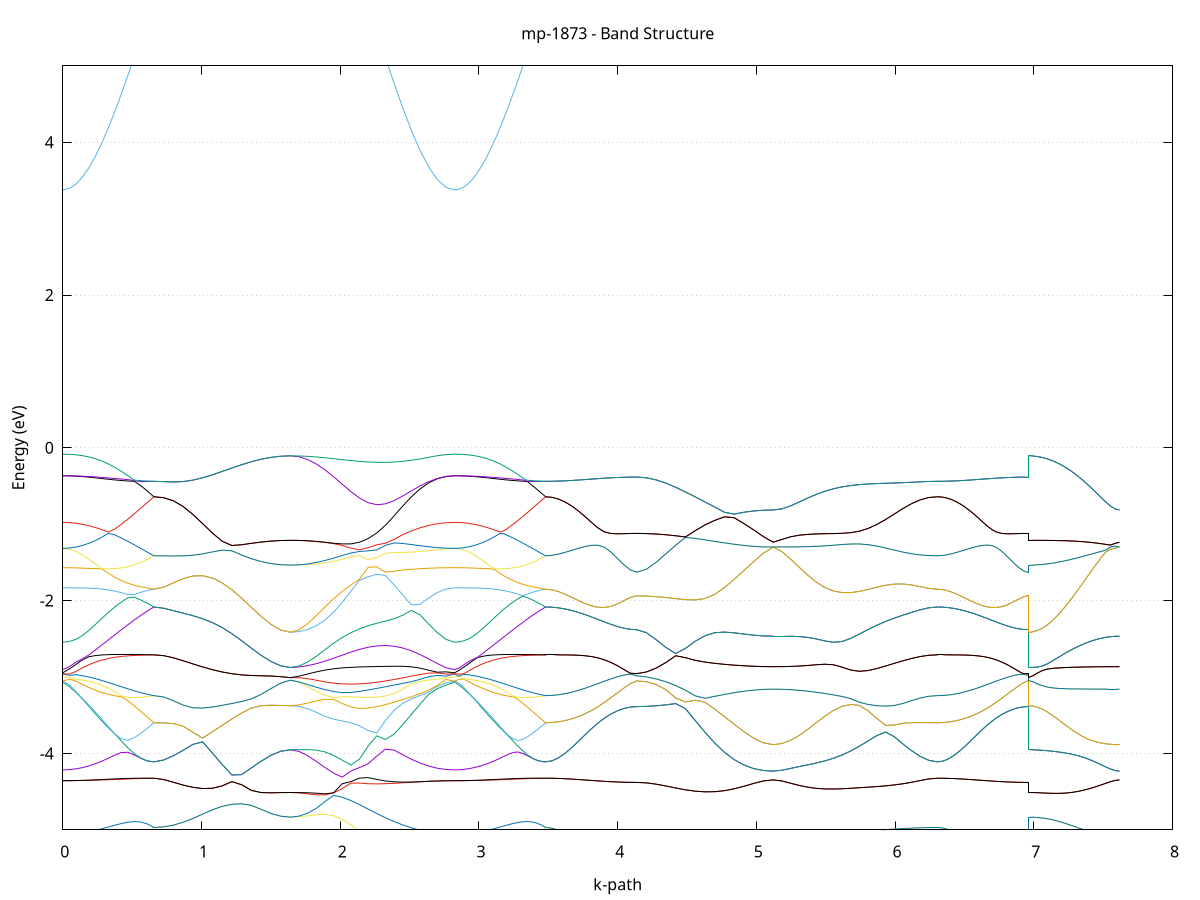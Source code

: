 set title 'mp-1873 - Band Structure'
set xlabel 'k-path'
set ylabel 'Energy (eV)'
set grid y
set yrange [-5:5]
set terminal png size 800,600
set output 'mp-1873_bands_gnuplot.png'
plot '-' using 1:2 with lines notitle, '-' using 1:2 with lines notitle, '-' using 1:2 with lines notitle, '-' using 1:2 with lines notitle, '-' using 1:2 with lines notitle, '-' using 1:2 with lines notitle, '-' using 1:2 with lines notitle, '-' using 1:2 with lines notitle, '-' using 1:2 with lines notitle, '-' using 1:2 with lines notitle, '-' using 1:2 with lines notitle, '-' using 1:2 with lines notitle, '-' using 1:2 with lines notitle, '-' using 1:2 with lines notitle, '-' using 1:2 with lines notitle, '-' using 1:2 with lines notitle, '-' using 1:2 with lines notitle, '-' using 1:2 with lines notitle, '-' using 1:2 with lines notitle, '-' using 1:2 with lines notitle, '-' using 1:2 with lines notitle, '-' using 1:2 with lines notitle, '-' using 1:2 with lines notitle, '-' using 1:2 with lines notitle, '-' using 1:2 with lines notitle, '-' using 1:2 with lines notitle, '-' using 1:2 with lines notitle, '-' using 1:2 with lines notitle, '-' using 1:2 with lines notitle, '-' using 1:2 with lines notitle, '-' using 1:2 with lines notitle, '-' using 1:2 with lines notitle, '-' using 1:2 with lines notitle, '-' using 1:2 with lines notitle, '-' using 1:2 with lines notitle, '-' using 1:2 with lines notitle, '-' using 1:2 with lines notitle, '-' using 1:2 with lines notitle, '-' using 1:2 with lines notitle, '-' using 1:2 with lines notitle
0.000000 -21.468526
0.046903 -21.466726
0.093807 -21.461526
0.140710 -21.452726
0.187613 -21.440626
0.234517 -21.425326
0.281420 -21.406926
0.328323 -21.385526
0.375227 -21.361426
0.422130 -21.335026
0.469033 -21.306226
0.515937 -21.275326
0.562840 -21.243026
0.609743 -21.209426
0.656647 -21.174626
0.656647 -21.174626
0.726946 -21.172226
0.797244 -21.164926
0.867543 -21.153226
0.937842 -21.137126
1.008140 -21.117526
1.078439 -21.094826
1.148738 -21.070126
1.219036 -21.043826
1.289335 -21.017226
1.359634 -20.991526
1.429932 -20.967926
1.500231 -20.948126
1.570530 -20.934526
1.640829 -20.929526
1.640829 -20.929526
1.703099 -20.935926
1.765369 -20.953626
1.827639 -20.979726
1.889909 -21.011926
1.952179 -21.048226
2.014449 -21.087726
2.076719 -21.129226
2.138989 -21.171626
2.201259 -21.214126
2.263529 -21.255526
2.325799 -21.295126
2.388069 -21.332426
2.450339 -21.366326
2.512609 -21.396326
2.574879 -21.421626
2.637149 -21.441826
2.699419 -21.456526
2.761689 -21.465526
2.823959 -21.468526
2.823959 -21.468526
2.856792 -21.467626
2.889624 -21.465026
2.922456 -21.460726
2.955289 -21.454726
2.988121 -21.447126
3.020953 -21.437726
3.053786 -21.426926
3.086618 -21.414626
3.119450 -21.400826
3.152283 -21.385526
3.185115 -21.368926
3.217947 -21.351226
3.250780 -21.332226
3.283612 -21.312226
3.316444 -21.291026
3.349277 -21.268926
3.382109 -21.246326
3.414941 -21.223026
3.447774 -21.199126
3.480606 -21.174626
3.480606 -21.174626
3.527510 -21.173826
3.574413 -21.171226
3.621316 -21.166826
3.668220 -21.161226
3.715123 -21.154126
3.762026 -21.146026
3.808930 -21.137026
3.855833 -21.127326
3.902736 -21.117726
3.949640 -21.108626
3.996543 -21.100526
4.043446 -21.093926
4.090350 -21.089926
4.137253 -21.088526
4.137253 -21.088526
4.207552 -21.086626
4.277850 -21.081226
4.348149 -21.072626
4.418448 -21.061026
4.488746 -21.047026
4.559045 -21.031526
4.629344 -21.015026
4.699643 -20.998826
4.769941 -20.983026
4.840240 -20.968726
4.910539 -20.956726
4.980837 -20.947726
5.051136 -20.942026
5.121435 -20.940126
5.121435 -20.940126
5.183705 -20.941126
5.245975 -20.944226
5.308245 -20.949526
5.370515 -20.957326
5.432785 -20.968026
5.495055 -20.981326
5.557325 -20.997326
5.619595 -21.015426
5.681865 -21.035126
5.744135 -21.055626
5.806405 -21.076326
5.868675 -21.096326
5.930945 -21.115226
5.993215 -21.132326
6.055485 -21.147026
6.117755 -21.158926
6.180025 -21.167526
6.242296 -21.172926
6.304566 -21.174626
6.304566 -21.174626
6.337398 -21.174226
6.370230 -21.173026
6.403063 -21.170826
6.435895 -21.167826
6.468727 -21.164226
6.501560 -21.159926
6.534392 -21.154926
6.567224 -21.149326
6.600057 -21.143326
6.632889 -21.137026
6.665721 -21.130326
6.698554 -21.123526
6.731386 -21.116726
6.764218 -21.110326
6.797051 -21.104326
6.829883 -21.098926
6.862715 -21.094526
6.895548 -21.091226
6.928380 -21.089226
6.961212 -21.088526
6.961212 -20.929526
6.994045 -20.929626
7.026877 -20.929826
7.059709 -20.930126
7.092542 -20.930626
7.125374 -20.931126
7.158206 -20.931826
7.191039 -20.932526
7.223871 -20.933326
7.256703 -20.934126
7.289536 -20.934826
7.322368 -20.935626
7.355200 -20.936526
7.388033 -20.937226
7.420865 -20.937926
7.453697 -20.938626
7.486530 -20.939226
7.519362 -20.939626
7.552194 -20.939926
7.585027 -20.940126
7.617859 -20.940126
e
0.000000 -20.784726
0.046903 -20.792426
0.093807 -20.808626
0.140710 -20.828926
0.187613 -20.852026
0.234517 -20.877726
0.281420 -20.905526
0.328323 -20.935226
0.375227 -20.966526
0.422130 -20.999526
0.469033 -21.033526
0.515937 -21.068426
0.562840 -21.103826
0.609743 -21.139426
0.656647 -21.174626
0.656647 -21.174626
0.726946 -21.172226
0.797244 -21.164926
0.867543 -21.153226
0.937842 -21.137126
1.008140 -21.117526
1.078439 -21.094826
1.148738 -21.070126
1.219036 -21.043826
1.289335 -21.017226
1.359634 -20.991526
1.429932 -20.967926
1.500231 -20.948126
1.570530 -20.934526
1.640829 -20.929526
1.640829 -20.929526
1.703099 -20.929226
1.765369 -20.928526
1.827639 -20.927126
1.889909 -20.924926
1.952179 -20.921726
2.014449 -20.917326
2.076719 -20.911526
2.138989 -20.904326
2.201259 -20.895926
2.263529 -20.885926
2.325799 -20.874826
2.388069 -20.862826
2.450339 -20.850026
2.512609 -20.836826
2.574879 -20.823326
2.637149 -20.810526
2.699419 -20.798526
2.761689 -20.788926
2.823959 -20.784726
2.823959 -20.784726
2.856792 -20.788826
2.889624 -20.798326
2.922456 -20.810526
2.955289 -20.824626
2.988121 -20.840226
3.020953 -20.856926
3.053786 -20.875126
3.086618 -20.894226
3.119450 -20.914326
3.152283 -20.935226
3.185115 -20.956926
3.217947 -20.979526
3.250780 -21.002926
3.283612 -21.026726
3.316444 -21.050926
3.349277 -21.075426
3.382109 -21.100326
3.414941 -21.125226
3.447774 -21.150026
3.480606 -21.174626
3.480606 -21.174626
3.527510 -21.173826
3.574413 -21.171226
3.621316 -21.166826
3.668220 -21.161226
3.715123 -21.154126
3.762026 -21.146026
3.808930 -21.137026
3.855833 -21.127326
3.902736 -21.117726
3.949640 -21.108626
3.996543 -21.100526
4.043446 -21.093926
4.090350 -21.089926
4.137253 -21.088526
4.137253 -21.088526
4.207552 -21.086626
4.277850 -21.081226
4.348149 -21.072626
4.418448 -21.061026
4.488746 -21.047026
4.559045 -21.031526
4.629344 -21.015026
4.699643 -20.998826
4.769941 -20.983026
4.840240 -20.968726
4.910539 -20.956726
4.980837 -20.947726
5.051136 -20.942026
5.121435 -20.940126
5.121435 -20.940126
5.183705 -20.941126
5.245975 -20.944226
5.308245 -20.949526
5.370515 -20.957326
5.432785 -20.968026
5.495055 -20.981326
5.557325 -20.997326
5.619595 -21.015426
5.681865 -21.035126
5.744135 -21.055626
5.806405 -21.076326
5.868675 -21.096326
5.930945 -21.115226
5.993215 -21.132326
6.055485 -21.147026
6.117755 -21.158926
6.180025 -21.167526
6.242296 -21.172926
6.304566 -21.174626
6.304566 -21.174626
6.337398 -21.174226
6.370230 -21.173026
6.403063 -21.170826
6.435895 -21.167826
6.468727 -21.164226
6.501560 -21.159926
6.534392 -21.154926
6.567224 -21.149326
6.600057 -21.143326
6.632889 -21.137026
6.665721 -21.130326
6.698554 -21.123526
6.731386 -21.116726
6.764218 -21.110326
6.797051 -21.104326
6.829883 -21.098926
6.862715 -21.094526
6.895548 -21.091226
6.928380 -21.089226
6.961212 -21.088526
6.961212 -20.929526
6.994045 -20.929626
7.026877 -20.929826
7.059709 -20.930126
7.092542 -20.930626
7.125374 -20.931126
7.158206 -20.931826
7.191039 -20.932526
7.223871 -20.933326
7.256703 -20.934126
7.289536 -20.934826
7.322368 -20.935626
7.355200 -20.936526
7.388033 -20.937226
7.420865 -20.937926
7.453697 -20.938626
7.486530 -20.939226
7.519362 -20.939626
7.552194 -20.939926
7.585027 -20.940126
7.617859 -20.940126
e
0.000000 -20.784726
0.046903 -20.784326
0.093807 -20.783226
0.140710 -20.781326
0.187613 -20.778826
0.234517 -20.775726
0.281420 -20.772126
0.328323 -20.767726
0.375227 -20.763026
0.422130 -20.758026
0.469033 -20.752726
0.515937 -20.747126
0.562840 -20.741526
0.609743 -20.736226
0.656647 -20.731026
0.656647 -20.731026
0.726946 -20.731126
0.797244 -20.731526
0.867543 -20.732326
0.937842 -20.733726
1.008140 -20.736026
1.078439 -20.739126
1.148738 -20.743426
1.219036 -20.748726
1.289335 -20.755526
1.359634 -20.763626
1.429932 -20.772426
1.500231 -20.780926
1.570530 -20.787526
1.640829 -20.790126
1.640829 -20.790126
1.703099 -20.789126
1.765369 -20.786226
1.827639 -20.781626
1.889909 -20.775826
1.952179 -20.769026
2.014449 -20.761826
2.076719 -20.755026
2.138989 -20.755026
2.201259 -20.756426
2.263529 -20.758926
2.325799 -20.762326
2.388069 -20.766226
2.450339 -20.770226
2.512609 -20.774026
2.574879 -20.777626
2.637149 -20.780526
2.699419 -20.782726
2.761689 -20.784226
2.823959 -20.784726
2.823959 -20.784726
2.856792 -20.784526
2.889624 -20.784026
2.922456 -20.783026
2.955289 -20.781726
2.988121 -20.780226
3.020953 -20.778126
3.053786 -20.775926
3.086618 -20.773626
3.119450 -20.770726
3.152283 -20.767726
3.185115 -20.764426
3.217947 -20.761026
3.250780 -20.757526
3.283612 -20.753826
3.316444 -20.749826
3.349277 -20.745926
3.382109 -20.742126
3.414941 -20.738326
3.447774 -20.734726
3.480606 -20.731026
3.480606 -20.731026
3.527510 -20.732026
3.574413 -20.734726
3.621316 -20.739026
3.668220 -20.745226
3.715123 -20.752726
3.762026 -20.761526
3.808930 -20.771126
3.855833 -20.781126
3.902736 -20.791226
3.949640 -20.800926
3.996543 -20.809626
4.043446 -20.816326
4.090350 -20.820926
4.137253 -20.822526
4.137253 -20.822526
4.207552 -20.821726
4.277850 -20.819826
4.348149 -20.817026
4.418448 -20.813226
4.488746 -20.808726
4.559045 -20.803626
4.629344 -20.798426
4.699643 -20.793526
4.769941 -20.788626
4.840240 -20.784226
4.910539 -20.780526
4.980837 -20.777726
5.051136 -20.776126
5.121435 -20.775626
5.121435 -20.775626
5.183705 -20.775926
5.245975 -20.777026
5.308245 -20.778426
5.370515 -20.779526
5.432785 -20.780026
5.495055 -20.779326
5.557325 -20.777626
5.619595 -20.774726
5.681865 -20.770626
5.744135 -20.765726
5.806405 -20.760326
5.868675 -20.754726
5.930945 -20.749326
5.993215 -20.744226
6.055485 -20.739626
6.117755 -20.735926
6.180025 -20.733226
6.242296 -20.731626
6.304566 -20.731026
6.304566 -20.731026
6.337398 -20.731526
6.370230 -20.732826
6.403063 -20.735026
6.435895 -20.738026
6.468727 -20.741926
6.501560 -20.746626
6.534392 -20.752026
6.567224 -20.757826
6.600057 -20.764326
6.632889 -20.771126
6.665721 -20.778126
6.698554 -20.785226
6.731386 -20.792226
6.764218 -20.799026
6.797051 -20.805426
6.829883 -20.811126
6.862715 -20.815826
6.895548 -20.819426
6.928380 -20.821826
6.961212 -20.822526
6.961212 -20.790126
6.994045 -20.790026
7.026877 -20.789826
7.059709 -20.789226
7.092542 -20.788626
7.125374 -20.787826
7.158206 -20.786926
7.191039 -20.785926
7.223871 -20.784826
7.256703 -20.783726
7.289536 -20.782426
7.322368 -20.781326
7.355200 -20.780226
7.388033 -20.779126
7.420865 -20.778126
7.453697 -20.777426
7.486530 -20.776826
7.519362 -20.776326
7.552194 -20.775926
7.585027 -20.775626
7.617859 -20.775626
e
0.000000 -20.754626
0.046903 -20.749326
0.093807 -20.740026
0.140710 -20.731426
0.187613 -20.724326
0.234517 -20.719126
0.281420 -20.715526
0.328323 -20.713426
0.375227 -20.712826
0.422130 -20.713426
0.469033 -20.715326
0.515937 -20.718226
0.562840 -20.721926
0.609743 -20.726326
0.656647 -20.731026
0.656647 -20.731026
0.726946 -20.731126
0.797244 -20.731526
0.867543 -20.732326
0.937842 -20.733726
1.008140 -20.736026
1.078439 -20.739126
1.148738 -20.743426
1.219036 -20.748726
1.289335 -20.755526
1.359634 -20.763626
1.429932 -20.772426
1.500231 -20.780926
1.570530 -20.787526
1.640829 -20.790126
1.640829 -20.790126
1.703099 -20.787526
1.765369 -20.781126
1.827639 -20.773326
1.889909 -20.766226
1.952179 -20.760626
2.014449 -20.756926
2.076719 -20.754626
2.138989 -20.747726
2.201259 -20.741726
2.263529 -20.736826
2.325799 -20.733126
2.388069 -20.731226
2.450339 -20.730826
2.512609 -20.732226
2.574879 -20.735226
2.637149 -20.739926
2.699419 -20.745626
2.761689 -20.751626
2.823959 -20.754626
2.823959 -20.754626
2.856792 -20.751726
2.889624 -20.745626
2.922456 -20.739126
2.955289 -20.733026
2.988121 -20.727626
3.020953 -20.723026
3.053786 -20.719526
3.086618 -20.716726
3.119450 -20.714726
3.152283 -20.713426
3.185115 -20.712926
3.217947 -20.712926
3.250780 -20.713626
3.283612 -20.714826
3.316444 -20.716626
3.349277 -20.718926
3.382109 -20.721426
3.414941 -20.724426
3.447774 -20.727726
3.480606 -20.731026
3.480606 -20.731026
3.527510 -20.732026
3.574413 -20.734726
3.621316 -20.739026
3.668220 -20.745226
3.715123 -20.752726
3.762026 -20.761526
3.808930 -20.771126
3.855833 -20.781126
3.902736 -20.791226
3.949640 -20.800926
3.996543 -20.809626
4.043446 -20.816326
4.090350 -20.820926
4.137253 -20.822526
4.137253 -20.822526
4.207552 -20.821726
4.277850 -20.819826
4.348149 -20.817026
4.418448 -20.813226
4.488746 -20.808726
4.559045 -20.803626
4.629344 -20.798426
4.699643 -20.793526
4.769941 -20.788626
4.840240 -20.784226
4.910539 -20.780526
4.980837 -20.777726
5.051136 -20.776126
5.121435 -20.775626
5.121435 -20.775626
5.183705 -20.775926
5.245975 -20.777026
5.308245 -20.778426
5.370515 -20.779526
5.432785 -20.780026
5.495055 -20.779326
5.557325 -20.777626
5.619595 -20.774726
5.681865 -20.770626
5.744135 -20.765726
5.806405 -20.760326
5.868675 -20.754726
5.930945 -20.749326
5.993215 -20.744226
6.055485 -20.739626
6.117755 -20.735926
6.180025 -20.733226
6.242296 -20.731626
6.304566 -20.731026
6.304566 -20.731026
6.337398 -20.731526
6.370230 -20.732826
6.403063 -20.735026
6.435895 -20.738026
6.468727 -20.741926
6.501560 -20.746626
6.534392 -20.752026
6.567224 -20.757826
6.600057 -20.764326
6.632889 -20.771126
6.665721 -20.778126
6.698554 -20.785226
6.731386 -20.792226
6.764218 -20.799026
6.797051 -20.805426
6.829883 -20.811126
6.862715 -20.815826
6.895548 -20.819426
6.928380 -20.821826
6.961212 -20.822526
6.961212 -20.790126
6.994045 -20.790026
7.026877 -20.789826
7.059709 -20.789226
7.092542 -20.788626
7.125374 -20.787826
7.158206 -20.786926
7.191039 -20.785926
7.223871 -20.784826
7.256703 -20.783726
7.289536 -20.782426
7.322368 -20.781326
7.355200 -20.780226
7.388033 -20.779126
7.420865 -20.778126
7.453697 -20.777426
7.486530 -20.776826
7.519362 -20.776326
7.552194 -20.775926
7.585027 -20.775626
7.617859 -20.775626
e
0.000000 -5.808526
0.046903 -5.802626
0.093807 -5.784926
0.140710 -5.755726
0.187613 -5.715326
0.234517 -5.664426
0.281420 -5.603626
0.328323 -5.534026
0.375227 -5.456826
0.422130 -5.373626
0.469033 -5.286626
0.515937 -5.198426
0.562840 -5.113026
0.609743 -5.035026
0.656647 -4.970226
0.656647 -4.970226
0.726946 -4.962326
0.797244 -4.939026
0.867543 -4.901526
0.937842 -4.852126
1.008140 -4.795326
1.078439 -4.738826
1.148738 -4.693126
1.219036 -4.666026
1.289335 -4.659626
1.359634 -4.681726
1.429932 -4.732326
1.500231 -4.785426
1.570530 -4.821826
1.640829 -4.834526
1.640829 -4.834526
1.703099 -4.829726
1.765369 -4.817126
1.827639 -4.802426
1.889909 -4.797826
1.952179 -4.817426
2.014449 -4.864226
2.076719 -4.932826
2.138989 -5.018026
2.201259 -5.114826
2.263529 -5.218126
2.325799 -5.322826
2.388069 -5.424426
2.450339 -5.518826
2.512609 -5.603126
2.574879 -5.674926
2.637149 -5.732426
2.699419 -5.774426
2.761689 -5.800026
2.823959 -5.808526
2.823959 -5.808526
2.856792 -5.805626
2.889624 -5.796926
2.922456 -5.782526
2.955289 -5.762526
2.988121 -5.736926
3.020953 -5.706026
3.053786 -5.670026
3.086618 -5.629126
3.119450 -5.583626
3.152283 -5.534026
3.185115 -5.480726
3.217947 -5.424126
3.250780 -5.365026
3.283612 -5.304226
3.316444 -5.242426
3.349277 -5.181026
3.382109 -5.121326
3.414941 -5.064926
3.447774 -5.013926
3.480606 -4.970226
3.480606 -4.970226
3.527510 -4.979926
3.574413 -5.006926
3.621316 -5.046526
3.668220 -5.093426
3.715123 -5.143126
3.762026 -5.192626
3.808930 -5.239426
3.855833 -5.282226
3.902736 -5.319726
3.949640 -5.351226
3.996543 -5.376226
4.043446 -5.394326
4.090350 -5.405326
4.137253 -5.408926
4.137253 -5.408926
4.207552 -5.403826
4.277850 -5.388526
4.348149 -5.363926
4.418448 -5.331426
4.488746 -5.292926
4.559045 -5.250926
4.629344 -5.208426
4.699643 -5.168926
4.769941 -5.135726
4.840240 -5.111426
4.910539 -5.096626
4.980837 -5.090026
5.051136 -5.088126
5.121435 -5.087926
5.121435 -5.087926
5.183705 -5.086226
5.245975 -5.081326
5.308245 -5.073626
5.370515 -5.064126
5.432785 -5.053926
5.495055 -5.043926
5.557325 -5.034926
5.619595 -5.027226
5.681865 -5.020626
5.744135 -5.014826
5.806405 -5.009126
5.868675 -5.003326
5.930945 -4.997226
5.993215 -4.990926
6.055485 -4.984626
6.117755 -4.978926
6.180025 -4.974326
6.242296 -4.971226
6.304566 -4.970226
6.304566 -4.970226
6.337398 -4.975026
6.370230 -4.988926
6.403063 -5.010426
6.435895 -5.037926
6.468727 -5.069426
6.501560 -5.103226
6.534392 -5.138126
6.567224 -5.173026
6.600057 -5.207026
6.632889 -5.239426
6.665721 -5.269926
6.698554 -5.297826
6.731386 -5.323126
6.764218 -5.345426
6.797051 -5.364626
6.829883 -5.380426
6.862715 -5.392826
6.895548 -5.401826
6.928380 -5.407126
6.961212 -5.408926
6.961212 -4.834526
6.994045 -4.835726
7.026877 -4.839226
7.059709 -4.845326
7.092542 -4.854026
7.125374 -4.865426
7.158206 -4.879426
7.191039 -4.895826
7.223871 -4.914226
7.256703 -4.934126
7.289536 -4.954926
7.322368 -4.975826
7.355200 -4.996326
7.388033 -5.015826
7.420865 -5.033726
7.453697 -5.049526
7.486530 -5.063026
7.519362 -5.073726
7.552194 -5.081626
7.585027 -5.086326
7.617859 -5.087926
e
0.000000 -5.059926
0.046903 -5.057826
0.093807 -5.051226
0.140710 -5.040526
0.187613 -5.025926
0.234517 -5.007826
0.281420 -4.986826
0.328323 -4.963826
0.375227 -4.940326
0.422130 -4.918426
0.469033 -4.901126
0.515937 -4.892726
0.562840 -4.898826
0.609743 -4.924026
0.656647 -4.970226
0.656647 -4.970226
0.726946 -4.962326
0.797244 -4.939026
0.867543 -4.901526
0.937842 -4.852126
1.008140 -4.795326
1.078439 -4.738826
1.148738 -4.693126
1.219036 -4.666026
1.289335 -4.659626
1.359634 -4.681726
1.429932 -4.732326
1.500231 -4.785426
1.570530 -4.821826
1.640829 -4.834526
1.640829 -4.834526
1.703099 -4.821426
1.765369 -4.782526
1.827639 -4.718526
1.889909 -4.630926
1.952179 -4.548926
2.014449 -4.575126
2.076719 -4.617126
2.138989 -4.670726
2.201259 -4.729426
2.263529 -4.787726
2.325799 -4.842626
2.388069 -4.892526
2.450339 -4.936426
2.512609 -4.973926
2.574879 -5.004826
2.637149 -5.028926
2.699419 -5.046126
2.761689 -5.056526
2.823959 -5.059926
2.823959 -5.059926
2.856792 -5.058926
2.889624 -5.055726
2.922456 -5.050426
2.955289 -5.043026
2.988121 -5.033726
3.020953 -5.022626
3.053786 -5.009726
3.086618 -4.995526
3.119450 -4.980126
3.152283 -4.963826
3.185115 -4.947326
3.217947 -4.931226
3.250780 -4.916426
3.283612 -4.904026
3.316444 -4.895526
3.349277 -4.892626
3.382109 -4.897426
3.414941 -4.911426
3.447774 -4.935726
3.480606 -4.970226
3.480606 -4.970226
3.527510 -4.979926
3.574413 -5.006926
3.621316 -5.046526
3.668220 -5.093426
3.715123 -5.143126
3.762026 -5.192626
3.808930 -5.239426
3.855833 -5.282226
3.902736 -5.319726
3.949640 -5.351226
3.996543 -5.376226
4.043446 -5.394326
4.090350 -5.405326
4.137253 -5.408926
4.137253 -5.408926
4.207552 -5.403826
4.277850 -5.388526
4.348149 -5.363926
4.418448 -5.331426
4.488746 -5.292926
4.559045 -5.250926
4.629344 -5.208426
4.699643 -5.168926
4.769941 -5.135726
4.840240 -5.111426
4.910539 -5.096626
4.980837 -5.090026
5.051136 -5.088126
5.121435 -5.087926
5.121435 -5.087926
5.183705 -5.086226
5.245975 -5.081326
5.308245 -5.073626
5.370515 -5.064126
5.432785 -5.053926
5.495055 -5.043926
5.557325 -5.034926
5.619595 -5.027226
5.681865 -5.020626
5.744135 -5.014826
5.806405 -5.009126
5.868675 -5.003326
5.930945 -4.997226
5.993215 -4.990926
6.055485 -4.984626
6.117755 -4.978926
6.180025 -4.974326
6.242296 -4.971226
6.304566 -4.970226
6.304566 -4.970226
6.337398 -4.975026
6.370230 -4.988926
6.403063 -5.010426
6.435895 -5.037926
6.468727 -5.069426
6.501560 -5.103226
6.534392 -5.138126
6.567224 -5.173026
6.600057 -5.207026
6.632889 -5.239426
6.665721 -5.269926
6.698554 -5.297826
6.731386 -5.323126
6.764218 -5.345426
6.797051 -5.364626
6.829883 -5.380426
6.862715 -5.392826
6.895548 -5.401826
6.928380 -5.407126
6.961212 -5.408926
6.961212 -4.834526
6.994045 -4.835726
7.026877 -4.839226
7.059709 -4.845326
7.092542 -4.854026
7.125374 -4.865426
7.158206 -4.879426
7.191039 -4.895826
7.223871 -4.914226
7.256703 -4.934126
7.289536 -4.954926
7.322368 -4.975826
7.355200 -4.996326
7.388033 -5.015826
7.420865 -5.033726
7.453697 -5.049526
7.486530 -5.063026
7.519362 -5.073726
7.552194 -5.081626
7.585027 -5.086326
7.617859 -5.087926
e
0.000000 -4.357626
0.046903 -4.357326
0.093807 -4.356526
0.140710 -4.355126
0.187613 -4.353226
0.234517 -4.350926
0.281420 -4.348126
0.328323 -4.345026
0.375227 -4.341726
0.422130 -4.338326
0.469033 -4.335026
0.515937 -4.331826
0.562840 -4.329026
0.609743 -4.326726
0.656647 -4.325126
0.656647 -4.325126
0.726946 -4.342026
0.797244 -4.377926
0.867543 -4.414926
0.937842 -4.444226
1.008140 -4.460326
1.078439 -4.456526
1.148738 -4.425626
1.219036 -4.369026
1.289335 -4.410626
1.359634 -4.484926
1.429932 -4.512626
1.500231 -4.516126
1.570530 -4.513526
1.640829 -4.512126
1.640829 -4.512126
1.703099 -4.516926
1.765369 -4.529426
1.827639 -4.542226
1.889909 -4.542126
1.952179 -4.519026
2.014449 -4.461026
2.076719 -4.389226
2.138989 -4.388326
2.201259 -4.397426
2.263529 -4.399326
2.325799 -4.396826
2.388069 -4.391726
2.450339 -4.385226
2.512609 -4.378226
2.574879 -4.371626
2.637149 -4.365826
2.699419 -4.361326
2.761689 -4.358626
2.823959 -4.357626
2.823959 -4.357626
2.856792 -4.357526
2.889624 -4.357126
2.922456 -4.356426
2.955289 -4.355426
2.988121 -4.354226
3.020953 -4.352826
3.053786 -4.351126
3.086618 -4.349226
3.119450 -4.347226
3.152283 -4.345026
3.185115 -4.342726
3.217947 -4.340426
3.250780 -4.338026
3.283612 -4.335626
3.316444 -4.333326
3.349277 -4.331226
3.382109 -4.329226
3.414941 -4.327526
3.447774 -4.326126
3.480606 -4.325126
3.480606 -4.325126
3.527510 -4.325826
3.574413 -4.328126
3.621316 -4.331726
3.668220 -4.336326
3.715123 -4.341826
3.762026 -4.347826
3.808930 -4.353926
3.855833 -4.360026
3.902736 -4.365526
3.949640 -4.370526
3.996543 -4.374526
4.043446 -4.377526
4.090350 -4.379326
4.137253 -4.380026
4.137253 -4.380026
4.207552 -4.386126
4.277850 -4.403026
4.348149 -4.426826
4.418448 -4.453026
4.488746 -4.476826
4.559045 -4.494526
4.629344 -4.503326
4.699643 -4.501526
4.769941 -4.488226
4.840240 -4.463926
4.910539 -4.430526
4.980837 -4.393026
5.051136 -4.360726
5.121435 -4.347326
5.121435 -4.347326
5.183705 -4.361326
5.245975 -4.390026
5.308245 -4.419026
5.370515 -4.442326
5.432785 -4.457826
5.495055 -4.465426
5.557325 -4.466326
5.619595 -4.462626
5.681865 -4.456426
5.744135 -4.449426
5.806405 -4.442226
5.868675 -4.434326
5.930945 -4.425126
5.993215 -4.413326
6.055485 -4.398026
6.117755 -4.378626
6.180025 -4.356126
6.242296 -4.334826
6.304566 -4.325126
6.304566 -4.325126
6.337398 -4.325526
6.370230 -4.326626
6.403063 -4.328426
6.435895 -4.330826
6.468727 -4.333926
6.501560 -4.337426
6.534392 -4.341226
6.567224 -4.345426
6.600057 -4.349626
6.632889 -4.353926
6.665721 -4.358226
6.698554 -4.362326
6.731386 -4.366126
6.764218 -4.369526
6.797051 -4.372626
6.829883 -4.375226
6.862715 -4.377226
6.895548 -4.378726
6.928380 -4.379726
6.961212 -4.380026
6.961212 -4.512126
6.994045 -4.512726
7.026877 -4.514626
7.059709 -4.517326
7.092542 -4.520226
7.125374 -4.522526
7.158206 -4.523626
7.191039 -4.522826
7.223871 -4.519926
7.256703 -4.514626
7.289536 -4.506726
7.322368 -4.496326
7.355200 -4.483626
7.388033 -4.468626
7.420865 -4.451526
7.453697 -4.432626
7.486530 -4.412226
7.519362 -4.391226
7.552194 -4.370826
7.585027 -4.354226
7.617859 -4.347326
e
0.000000 -4.357626
0.046903 -4.357126
0.093807 -4.355626
0.140710 -4.353126
0.187613 -4.349926
0.234517 -4.346126
0.281420 -4.342026
0.328323 -4.337926
0.375227 -4.333926
0.422130 -4.330426
0.469033 -4.327526
0.515937 -4.325526
0.562840 -4.324426
0.609743 -4.324326
0.656647 -4.325126
0.656647 -4.325126
0.726946 -4.342026
0.797244 -4.377926
0.867543 -4.414926
0.937842 -4.444226
1.008140 -4.460326
1.078439 -4.456526
1.148738 -4.425626
1.219036 -4.369026
1.289335 -4.410626
1.359634 -4.484926
1.429932 -4.512626
1.500231 -4.516126
1.570530 -4.513526
1.640829 -4.512126
1.640829 -4.512126
1.703099 -4.512926
1.765369 -4.515726
1.827639 -4.521026
1.889909 -4.530226
1.952179 -4.515426
2.014449 -4.397026
2.076719 -4.369126
2.138989 -4.323426
2.201259 -4.317026
2.263529 -4.340826
2.325799 -4.360626
2.388069 -4.372026
2.450339 -4.376226
2.512609 -4.375026
2.574879 -4.370726
2.637149 -4.365526
2.699419 -4.361126
2.761689 -4.358526
2.823959 -4.357626
2.823959 -4.357626
2.856792 -4.357426
2.889624 -4.356626
2.922456 -4.355426
2.955289 -4.353726
2.988121 -4.351626
3.020953 -4.349226
3.053786 -4.346526
3.086618 -4.343726
3.119450 -4.340826
3.152283 -4.337926
3.185115 -4.335026
3.217947 -4.332426
3.250780 -4.330126
3.283612 -4.328026
3.316444 -4.326426
3.349277 -4.325226
3.382109 -4.324526
3.414941 -4.324226
3.447774 -4.324426
3.480606 -4.325126
3.480606 -4.325126
3.527510 -4.325826
3.574413 -4.328126
3.621316 -4.331726
3.668220 -4.336326
3.715123 -4.341826
3.762026 -4.347826
3.808930 -4.353926
3.855833 -4.360026
3.902736 -4.365526
3.949640 -4.370526
3.996543 -4.374526
4.043446 -4.377526
4.090350 -4.379326
4.137253 -4.380026
4.137253 -4.380026
4.207552 -4.386126
4.277850 -4.403026
4.348149 -4.426826
4.418448 -4.453026
4.488746 -4.476826
4.559045 -4.494526
4.629344 -4.503326
4.699643 -4.501526
4.769941 -4.488226
4.840240 -4.463926
4.910539 -4.430526
4.980837 -4.393026
5.051136 -4.360726
5.121435 -4.347326
5.121435 -4.347326
5.183705 -4.361326
5.245975 -4.390026
5.308245 -4.419026
5.370515 -4.442326
5.432785 -4.457826
5.495055 -4.465426
5.557325 -4.466326
5.619595 -4.462626
5.681865 -4.456426
5.744135 -4.449426
5.806405 -4.442226
5.868675 -4.434326
5.930945 -4.425126
5.993215 -4.413326
6.055485 -4.398026
6.117755 -4.378626
6.180025 -4.356126
6.242296 -4.334826
6.304566 -4.325126
6.304566 -4.325126
6.337398 -4.325526
6.370230 -4.326626
6.403063 -4.328426
6.435895 -4.330826
6.468727 -4.333926
6.501560 -4.337426
6.534392 -4.341226
6.567224 -4.345426
6.600057 -4.349626
6.632889 -4.353926
6.665721 -4.358226
6.698554 -4.362326
6.731386 -4.366126
6.764218 -4.369526
6.797051 -4.372626
6.829883 -4.375226
6.862715 -4.377226
6.895548 -4.378726
6.928380 -4.379726
6.961212 -4.380026
6.961212 -4.512126
6.994045 -4.512726
7.026877 -4.514626
7.059709 -4.517326
7.092542 -4.520226
7.125374 -4.522526
7.158206 -4.523626
7.191039 -4.522826
7.223871 -4.519926
7.256703 -4.514626
7.289536 -4.506726
7.322368 -4.496326
7.355200 -4.483626
7.388033 -4.468626
7.420865 -4.451526
7.453697 -4.432626
7.486530 -4.412226
7.519362 -4.391226
7.552194 -4.370826
7.585027 -4.354226
7.617859 -4.347326
e
0.000000 -4.215826
0.046903 -4.212526
0.093807 -4.202826
0.140710 -4.186626
0.187613 -4.164226
0.234517 -4.135826
0.281420 -4.102026
0.328323 -4.063526
0.375227 -4.023026
0.422130 -3.988526
0.469033 -3.985526
0.515937 -4.021726
0.562840 -4.064726
0.609743 -4.100126
0.656647 -4.110726
0.656647 -4.110726
0.726946 -4.087126
0.797244 -4.031126
0.867543 -3.960126
0.937842 -3.882126
1.008140 -3.848826
1.078439 -3.995426
1.148738 -4.145526
1.219036 -4.282626
1.289335 -4.277826
1.359634 -4.189926
1.429932 -4.102226
1.500231 -4.025826
1.570530 -3.972226
1.640829 -3.952626
1.640829 -3.952626
1.703099 -3.974026
1.765369 -4.030126
1.827639 -4.104826
1.889909 -4.184426
1.952179 -4.258026
2.014449 -4.311226
2.076719 -4.231926
2.138989 -4.185426
2.201259 -4.135926
2.263529 -4.036026
2.325799 -3.944026
2.388069 -3.957526
2.450339 -4.017326
2.512609 -4.075626
2.574879 -4.125826
2.637149 -4.165626
2.699419 -4.193826
2.761689 -4.210426
2.823959 -4.215826
2.823959 -4.215826
2.856792 -4.214226
2.889624 -4.209426
2.922456 -4.201426
2.955289 -4.190426
2.988121 -4.176226
3.020953 -4.159026
3.053786 -4.138926
3.086618 -4.116126
3.119450 -4.090826
3.152283 -4.063526
3.185115 -4.035126
3.217947 -4.007626
3.250780 -3.986226
3.283612 -3.982226
3.316444 -4.000926
3.349277 -4.030626
3.382109 -4.060726
3.414941 -4.088626
3.447774 -4.106026
3.480606 -4.110726
3.480606 -4.110726
3.527510 -4.097026
3.574413 -4.057926
3.621316 -3.999026
3.668220 -3.926326
3.715123 -3.845726
3.762026 -3.762426
3.808930 -3.681026
3.855833 -3.606126
3.902736 -3.540826
3.949640 -3.486726
3.996543 -3.444026
4.043446 -3.412926
4.090350 -3.393926
4.137253 -3.387426
4.137253 -3.387426
4.207552 -3.384826
4.277850 -3.377126
4.348149 -3.364526
4.418448 -3.347626
4.488746 -3.414626
4.559045 -3.568826
4.629344 -3.722326
4.699643 -3.863626
4.769941 -3.985126
4.840240 -4.082026
4.910539 -4.152726
4.980837 -4.199026
5.051136 -4.224326
5.121435 -4.232326
5.121435 -4.232326
5.183705 -4.220426
5.245975 -4.196826
5.308245 -4.172826
5.370515 -4.149826
5.432785 -4.125626
5.495055 -4.097626
5.557325 -4.063026
5.619595 -4.019726
5.681865 -3.966626
5.744135 -3.904326
5.806405 -3.835626
5.868675 -3.767126
5.930945 -3.720726
5.993215 -3.780526
6.055485 -3.875426
6.117755 -3.963226
6.180025 -4.037226
6.242296 -4.090326
6.304566 -4.110726
6.304566 -4.110726
6.337398 -4.103926
6.370230 -4.084126
6.403063 -4.052826
6.435895 -4.012126
6.468727 -3.964026
6.501560 -3.910626
6.534392 -3.854026
6.567224 -3.795726
6.600057 -3.737526
6.632889 -3.681026
6.665721 -3.627726
6.698554 -3.578726
6.731386 -3.534926
6.764218 -3.496626
6.797051 -3.463926
6.829883 -3.436926
6.862715 -3.415526
6.895548 -3.400026
6.928380 -3.390626
6.961212 -3.387426
6.961212 -3.952626
6.994045 -3.953326
7.026877 -3.955626
7.059709 -3.959226
7.092542 -3.964026
7.125374 -3.969926
7.158206 -3.976826
7.191039 -3.984726
7.223871 -3.993826
7.256703 -4.004326
7.289536 -4.016826
7.322368 -4.031726
7.355200 -4.049626
7.388033 -4.070726
7.420865 -4.095026
7.453697 -4.121826
7.486530 -4.150026
7.519362 -4.178126
7.552194 -4.204026
7.585027 -4.224226
7.617859 -4.232326
e
0.000000 -3.067326
0.046903 -3.125426
0.093807 -3.199426
0.140710 -3.284726
0.187613 -3.383026
0.234517 -3.480426
0.281420 -3.574926
0.328323 -3.664426
0.375227 -3.745626
0.422130 -3.838326
0.469033 -3.926626
0.515937 -4.003826
0.562840 -4.063626
0.609743 -4.097126
0.656647 -4.110726
0.656647 -4.110726
0.726946 -4.087126
0.797244 -4.031126
0.867543 -3.960126
0.937842 -3.882126
1.008140 -3.848826
1.078439 -3.995426
1.148738 -4.145526
1.219036 -4.282626
1.289335 -4.277826
1.359634 -4.189926
1.429932 -4.102226
1.500231 -4.025826
1.570530 -3.972226
1.640829 -3.952626
1.640829 -3.952626
1.703099 -3.951526
1.765369 -3.950926
1.827639 -3.957426
1.889909 -3.980826
1.952179 -4.026626
2.014449 -4.088926
2.076719 -4.151426
2.138989 -4.073626
2.201259 -3.904326
2.263529 -3.770626
2.325799 -3.817826
2.388069 -3.749126
2.450339 -3.624326
2.512609 -3.491426
2.574879 -3.358126
2.637149 -3.228926
2.699419 -3.153426
2.761689 -3.106526
2.823959 -3.067326
2.823959 -3.067326
2.856792 -3.104926
2.889624 -3.154126
2.922456 -3.207226
2.955289 -3.265126
2.988121 -3.333826
3.020953 -3.402626
3.053786 -3.470826
3.086618 -3.537626
3.119450 -3.602426
3.152283 -3.664426
3.185115 -3.722526
3.217947 -3.782126
3.250780 -3.847526
3.283612 -3.909726
3.316444 -3.967026
3.349277 -4.017426
3.382109 -4.058626
3.414941 -4.086126
3.447774 -4.103526
3.480606 -4.110726
3.480606 -4.110726
3.527510 -4.097026
3.574413 -4.057926
3.621316 -3.999026
3.668220 -3.926326
3.715123 -3.845726
3.762026 -3.762426
3.808930 -3.681026
3.855833 -3.606126
3.902736 -3.540826
3.949640 -3.486726
3.996543 -3.444026
4.043446 -3.412926
4.090350 -3.393926
4.137253 -3.387426
4.137253 -3.387426
4.207552 -3.384826
4.277850 -3.377126
4.348149 -3.364526
4.418448 -3.347626
4.488746 -3.414626
4.559045 -3.568826
4.629344 -3.722326
4.699643 -3.863626
4.769941 -3.985126
4.840240 -4.082026
4.910539 -4.152726
4.980837 -4.199026
5.051136 -4.224326
5.121435 -4.232326
5.121435 -4.232326
5.183705 -4.220426
5.245975 -4.196826
5.308245 -4.172826
5.370515 -4.149826
5.432785 -4.125626
5.495055 -4.097626
5.557325 -4.063026
5.619595 -4.019726
5.681865 -3.966626
5.744135 -3.904326
5.806405 -3.835626
5.868675 -3.767126
5.930945 -3.720726
5.993215 -3.780526
6.055485 -3.875426
6.117755 -3.963226
6.180025 -4.037226
6.242296 -4.090326
6.304566 -4.110726
6.304566 -4.110726
6.337398 -4.103926
6.370230 -4.084126
6.403063 -4.052826
6.435895 -4.012126
6.468727 -3.964026
6.501560 -3.910626
6.534392 -3.854026
6.567224 -3.795726
6.600057 -3.737526
6.632889 -3.681026
6.665721 -3.627726
6.698554 -3.578726
6.731386 -3.534926
6.764218 -3.496626
6.797051 -3.463926
6.829883 -3.436926
6.862715 -3.415526
6.895548 -3.400026
6.928380 -3.390626
6.961212 -3.387426
6.961212 -3.952626
6.994045 -3.953326
7.026877 -3.955626
7.059709 -3.959226
7.092542 -3.964026
7.125374 -3.969926
7.158206 -3.976826
7.191039 -3.984726
7.223871 -3.993826
7.256703 -4.004326
7.289536 -4.016826
7.322368 -4.031726
7.355200 -4.049626
7.388033 -4.070726
7.420865 -4.095026
7.453697 -4.121826
7.486530 -4.150026
7.519362 -4.178126
7.552194 -4.204026
7.585027 -4.224226
7.617859 -4.232326
e
0.000000 -3.053726
0.046903 -3.100626
0.093807 -3.188226
0.140710 -3.280026
0.187613 -3.366026
0.234517 -3.456726
0.281420 -3.550826
0.328323 -3.647226
0.375227 -3.743926
0.422130 -3.809226
0.469033 -3.828726
0.515937 -3.794526
0.562840 -3.737026
0.609743 -3.670326
0.656647 -3.598926
0.656647 -3.598926
0.726946 -3.600826
0.797244 -3.610526
0.867543 -3.643826
0.937842 -3.723726
1.008140 -3.800126
1.078439 -3.717026
1.148738 -3.633226
1.219036 -3.550326
1.289335 -3.471526
1.359634 -3.407426
1.429932 -3.375226
1.500231 -3.369026
1.570530 -3.372826
1.640829 -3.375626
1.640829 -3.375626
1.703099 -3.385226
1.765369 -3.415026
1.827639 -3.462526
1.889909 -3.513626
1.952179 -3.552026
2.014449 -3.575626
2.076719 -3.598926
2.138989 -3.640226
2.201259 -3.701726
2.263529 -3.733426
2.325799 -3.571926
2.388069 -3.436726
2.450339 -3.344426
2.512609 -3.287026
2.574879 -3.242226
2.637149 -3.198826
2.699419 -3.124426
2.761689 -3.077826
2.823959 -3.053726
2.823959 -3.053726
2.856792 -3.079226
2.889624 -3.133626
2.922456 -3.197626
2.955289 -3.263426
2.988121 -3.322426
3.020953 -3.383826
3.053786 -3.447426
3.086618 -3.512826
3.119450 -3.579526
3.152283 -3.647226
3.185115 -3.714926
3.217947 -3.774126
3.250780 -3.813726
3.283612 -3.829826
3.316444 -3.816326
3.349277 -3.784226
3.382109 -3.743326
3.414941 -3.697726
3.447774 -3.649226
3.480606 -3.598926
3.480606 -3.598926
3.527510 -3.595726
3.574413 -3.586226
3.621316 -3.570326
3.668220 -3.548026
3.715123 -3.519226
3.762026 -3.483726
3.808930 -3.441126
3.855833 -3.391226
3.902736 -3.334526
3.949640 -3.273126
3.996543 -3.209726
4.043446 -3.147026
4.090350 -3.088026
4.137253 -3.051326
4.137253 -3.051326
4.207552 -3.062126
4.277850 -3.097726
4.348149 -3.166826
4.418448 -3.275026
4.488746 -3.327126
4.559045 -3.303826
4.629344 -3.329426
4.699643 -3.421426
4.769941 -3.519326
4.840240 -3.619126
4.910539 -3.715426
4.980837 -3.800326
5.051136 -3.862126
5.121435 -3.885526
5.121435 -3.885526
5.183705 -3.871126
5.245975 -3.829426
5.308245 -3.765026
5.370515 -3.684926
5.432785 -3.597226
5.495055 -3.510626
5.557325 -3.435126
5.619595 -3.382026
5.681865 -3.360026
5.744135 -3.372626
5.806405 -3.443026
5.868675 -3.542926
5.930945 -3.633026
5.993215 -3.629826
6.055485 -3.606426
6.117755 -3.597426
6.180025 -3.596626
6.242296 -3.598126
6.304566 -3.598926
6.304566 -3.598926
6.337398 -3.597326
6.370230 -3.592726
6.403063 -3.584926
6.435895 -3.574026
6.468727 -3.559926
6.501560 -3.542726
6.534392 -3.522426
6.567224 -3.498726
6.600057 -3.471726
6.632889 -3.441126
6.665721 -3.406926
6.698554 -3.369326
6.731386 -3.328526
6.764218 -3.285626
6.797051 -3.241426
6.829883 -3.197126
6.862715 -3.153226
6.895548 -3.110926
6.928380 -3.072426
6.961212 -3.051326
6.961212 -3.375626
6.994045 -3.380526
7.026877 -3.395226
7.059709 -3.419326
7.092542 -3.451826
7.125374 -3.490526
7.158206 -3.533226
7.191039 -3.578026
7.223871 -3.623226
7.256703 -3.667326
7.289536 -3.709126
7.322368 -3.747426
7.355200 -3.781326
7.388033 -3.809926
7.420865 -3.833126
7.453697 -3.851226
7.486530 -3.864626
7.519362 -3.874226
7.552194 -3.880626
7.585027 -3.884326
7.617859 -3.885526
e
0.000000 -3.053726
0.046903 -3.027926
0.093807 -3.053026
0.140710 -3.097426
0.187613 -3.137326
0.234517 -3.172526
0.281420 -3.202526
0.328323 -3.227226
0.375227 -3.246226
0.422130 -3.259626
0.469033 -3.311126
0.515937 -3.379326
0.562840 -3.451426
0.609743 -3.525326
0.656647 -3.598926
0.656647 -3.598926
0.726946 -3.600826
0.797244 -3.610526
0.867543 -3.643826
0.937842 -3.723726
1.008140 -3.800126
1.078439 -3.717026
1.148738 -3.633226
1.219036 -3.550326
1.289335 -3.471526
1.359634 -3.407426
1.429932 -3.375226
1.500231 -3.369026
1.570530 -3.372826
1.640829 -3.375626
1.640829 -3.375626
1.703099 -3.365226
1.765369 -3.340926
1.827639 -3.314126
1.889909 -3.290526
1.952179 -3.293426
2.014449 -3.347026
2.076719 -3.391026
2.138989 -3.411326
2.201259 -3.406926
2.263529 -3.387826
2.325799 -3.361226
2.388069 -3.330526
2.450339 -3.296526
2.512609 -3.259226
2.574879 -3.218126
2.637149 -3.172826
2.699419 -3.109526
2.761689 -3.031526
2.823959 -3.053726
2.823959 -3.053726
2.856792 -3.031826
2.889624 -3.026926
2.922456 -3.057626
2.955289 -3.088826
2.988121 -3.117926
3.020953 -3.144726
3.053786 -3.169226
3.086618 -3.191126
3.119450 -3.210526
3.152283 -3.227226
3.185115 -3.241126
3.217947 -3.252326
3.250780 -3.260726
3.283612 -3.298126
3.316444 -3.344626
3.349277 -3.393526
3.382109 -3.444126
3.414941 -3.495726
3.447774 -3.547526
3.480606 -3.598926
3.480606 -3.598926
3.527510 -3.595726
3.574413 -3.586226
3.621316 -3.570326
3.668220 -3.548026
3.715123 -3.519226
3.762026 -3.483726
3.808930 -3.441126
3.855833 -3.391226
3.902736 -3.334526
3.949640 -3.273126
3.996543 -3.209726
4.043446 -3.147026
4.090350 -3.088026
4.137253 -3.051326
4.137253 -3.051326
4.207552 -3.062126
4.277850 -3.097726
4.348149 -3.166826
4.418448 -3.275026
4.488746 -3.327126
4.559045 -3.303826
4.629344 -3.329426
4.699643 -3.421426
4.769941 -3.519326
4.840240 -3.619126
4.910539 -3.715426
4.980837 -3.800326
5.051136 -3.862126
5.121435 -3.885526
5.121435 -3.885526
5.183705 -3.871126
5.245975 -3.829426
5.308245 -3.765026
5.370515 -3.684926
5.432785 -3.597226
5.495055 -3.510626
5.557325 -3.435126
5.619595 -3.382026
5.681865 -3.360026
5.744135 -3.372626
5.806405 -3.443026
5.868675 -3.542926
5.930945 -3.633026
5.993215 -3.629826
6.055485 -3.606426
6.117755 -3.597426
6.180025 -3.596626
6.242296 -3.598126
6.304566 -3.598926
6.304566 -3.598926
6.337398 -3.597326
6.370230 -3.592726
6.403063 -3.584926
6.435895 -3.574026
6.468727 -3.559926
6.501560 -3.542726
6.534392 -3.522426
6.567224 -3.498726
6.600057 -3.471726
6.632889 -3.441126
6.665721 -3.406926
6.698554 -3.369326
6.731386 -3.328526
6.764218 -3.285626
6.797051 -3.241426
6.829883 -3.197126
6.862715 -3.153226
6.895548 -3.110926
6.928380 -3.072426
6.961212 -3.051326
6.961212 -3.375626
6.994045 -3.380526
7.026877 -3.395226
7.059709 -3.419326
7.092542 -3.451826
7.125374 -3.490526
7.158206 -3.533226
7.191039 -3.578026
7.223871 -3.623226
7.256703 -3.667326
7.289536 -3.709126
7.322368 -3.747426
7.355200 -3.781326
7.388033 -3.809926
7.420865 -3.833126
7.453697 -3.851226
7.486530 -3.864626
7.519362 -3.874226
7.552194 -3.880626
7.585027 -3.884326
7.617859 -3.885526
e
0.000000 -3.001826
0.046903 -3.004626
0.093807 -3.029626
0.140710 -3.039726
0.187613 -3.055926
0.234517 -3.078626
0.281420 -3.108726
0.328323 -3.146826
0.375227 -3.193626
0.422130 -3.248626
0.469033 -3.267326
0.515937 -3.269326
0.562840 -3.265826
0.609743 -3.257226
0.656647 -3.243826
0.656647 -3.243826
0.726946 -3.261826
0.797244 -3.310226
0.867543 -3.367926
0.937842 -3.403126
1.008140 -3.407126
1.078439 -3.393126
1.148738 -3.371326
1.219036 -3.347026
1.289335 -3.321326
1.359634 -3.286426
1.429932 -3.227326
1.500231 -3.152026
1.570530 -3.080826
1.640829 -3.041426
1.640829 -3.041426
1.703099 -3.070126
1.765369 -3.127526
1.827639 -3.186226
1.889909 -3.239926
1.952179 -3.271726
2.014449 -3.260126
2.076719 -3.259826
2.138989 -3.265126
2.201259 -3.267726
2.263529 -3.263326
2.325799 -3.248126
2.388069 -3.215026
2.450339 -3.158026
2.512609 -3.094226
2.574879 -3.055726
2.637149 -3.039526
2.699419 -3.030526
2.761689 -3.011426
2.823959 -3.001826
2.823959 -3.001826
2.856792 -2.990426
2.889624 -3.024426
2.922456 -3.030326
2.955289 -3.037226
2.988121 -3.047126
3.020953 -3.059926
3.053786 -3.076026
3.086618 -3.095726
3.119450 -3.119226
3.152283 -3.146826
3.185115 -3.178726
3.217947 -3.214626
3.250780 -3.254626
3.283612 -3.266226
3.316444 -3.269026
3.349277 -3.269026
3.382109 -3.266426
3.414941 -3.261226
3.447774 -3.253626
3.480606 -3.243826
3.480606 -3.243826
3.527510 -3.240926
3.574413 -3.232426
3.621316 -3.218426
3.668220 -3.199526
3.715123 -3.176226
3.762026 -3.149226
3.808930 -3.119526
3.855833 -3.088126
3.902736 -3.056326
3.949640 -3.025726
3.996543 -2.998126
4.043446 -2.975926
4.090350 -2.961426
4.137253 -2.985226
4.137253 -2.985226
4.207552 -2.999026
4.277850 -3.025326
4.348149 -3.062526
4.418448 -3.111826
4.488746 -3.173126
4.559045 -3.246126
4.629344 -3.278826
4.699643 -3.253226
4.769941 -3.228426
4.840240 -3.205726
4.910539 -3.186326
4.980837 -3.171526
5.051136 -3.162226
5.121435 -3.159126
5.121435 -3.159126
5.183705 -3.160826
5.245975 -3.165826
5.308245 -3.174226
5.370515 -3.185626
5.432785 -3.199926
5.495055 -3.216426
5.557325 -3.234726
5.619595 -3.255326
5.681865 -3.284926
5.744135 -3.331026
5.806405 -3.360026
5.868675 -3.375226
5.930945 -3.381626
5.993215 -3.373226
6.055485 -3.347026
6.117755 -3.310426
6.180025 -3.275926
6.242296 -3.252126
6.304566 -3.243826
6.304566 -3.243826
6.337398 -3.242426
6.370230 -3.238226
6.403063 -3.231226
6.435895 -3.221626
6.468727 -3.209526
6.501560 -3.195226
6.534392 -3.178726
6.567224 -3.160426
6.600057 -3.140626
6.632889 -3.119526
6.665721 -3.097626
6.698554 -3.075326
6.731386 -3.053126
6.764218 -3.031626
6.797051 -3.011426
6.829883 -2.993226
6.862715 -2.977926
6.895548 -2.966226
6.928380 -2.965226
6.961212 -2.985226
6.961212 -3.041426
6.994045 -3.063126
7.026877 -3.090926
7.059709 -3.113226
7.092542 -3.129326
7.125374 -3.140026
7.158206 -3.146826
7.191039 -3.151026
7.223871 -3.153626
7.256703 -3.155226
7.289536 -3.156226
7.322368 -3.156926
7.355200 -3.157426
7.388033 -3.157826
7.420865 -3.158126
7.453697 -3.158426
7.486530 -3.158626
7.519362 -3.158826
7.552194 -3.159026
7.585027 -3.159026
7.617859 -3.159126
e
0.000000 -2.959026
0.046903 -2.978226
0.093807 -2.969726
0.140710 -2.982726
0.187613 -3.000126
0.234517 -3.021326
0.281420 -3.045526
0.328323 -3.071826
0.375227 -3.099426
0.422130 -3.127426
0.469033 -3.154926
0.515937 -3.181026
0.562840 -3.205126
0.609743 -3.226226
0.656647 -3.243826
0.656647 -3.243826
0.726946 -3.261826
0.797244 -3.310226
0.867543 -3.367926
0.937842 -3.403126
1.008140 -3.407126
1.078439 -3.393126
1.148738 -3.371326
1.219036 -3.347026
1.289335 -3.321326
1.359634 -3.286426
1.429932 -3.227326
1.500231 -3.152026
1.570530 -3.080826
1.640829 -3.041426
1.640829 -3.041426
1.703099 -3.063926
1.765369 -3.099126
1.827639 -3.133926
1.889909 -3.165126
1.952179 -3.190226
2.014449 -3.204726
2.076719 -3.202826
2.138989 -3.189026
2.201259 -3.170326
2.263529 -3.149426
2.325799 -3.127626
2.388069 -3.105526
2.450339 -3.083826
2.512609 -3.061826
2.574879 -3.030426
2.637149 -2.998326
2.699419 -2.979126
2.761689 -2.989226
2.823959 -2.959026
2.823959 -2.959026
2.856792 -2.989526
2.889624 -2.964326
2.922456 -2.970826
2.955289 -2.979726
2.988121 -2.990926
3.020953 -3.004126
3.053786 -3.019126
3.086618 -3.035526
3.119450 -3.053226
3.152283 -3.071826
3.185115 -3.091126
3.217947 -3.110626
3.250780 -3.130226
3.283612 -3.149426
3.316444 -3.168226
3.349277 -3.186026
3.382109 -3.202826
3.414941 -3.218226
3.447774 -3.231926
3.480606 -3.243826
3.480606 -3.243826
3.527510 -3.240926
3.574413 -3.232426
3.621316 -3.218426
3.668220 -3.199526
3.715123 -3.176226
3.762026 -3.149226
3.808930 -3.119526
3.855833 -3.088126
3.902736 -3.056326
3.949640 -3.025726
3.996543 -2.998126
4.043446 -2.975926
4.090350 -2.961426
4.137253 -2.985226
4.137253 -2.985226
4.207552 -2.999026
4.277850 -3.025326
4.348149 -3.062526
4.418448 -3.111826
4.488746 -3.173126
4.559045 -3.246126
4.629344 -3.278826
4.699643 -3.253226
4.769941 -3.228426
4.840240 -3.205726
4.910539 -3.186326
4.980837 -3.171526
5.051136 -3.162226
5.121435 -3.159126
5.121435 -3.159126
5.183705 -3.160826
5.245975 -3.165826
5.308245 -3.174226
5.370515 -3.185626
5.432785 -3.199926
5.495055 -3.216426
5.557325 -3.234726
5.619595 -3.255326
5.681865 -3.284926
5.744135 -3.331026
5.806405 -3.360026
5.868675 -3.375226
5.930945 -3.381626
5.993215 -3.373226
6.055485 -3.347026
6.117755 -3.310426
6.180025 -3.275926
6.242296 -3.252126
6.304566 -3.243826
6.304566 -3.243826
6.337398 -3.242426
6.370230 -3.238226
6.403063 -3.231226
6.435895 -3.221626
6.468727 -3.209526
6.501560 -3.195226
6.534392 -3.178726
6.567224 -3.160426
6.600057 -3.140626
6.632889 -3.119526
6.665721 -3.097626
6.698554 -3.075326
6.731386 -3.053126
6.764218 -3.031626
6.797051 -3.011426
6.829883 -2.993226
6.862715 -2.977926
6.895548 -2.966226
6.928380 -2.965226
6.961212 -2.985226
6.961212 -3.041426
6.994045 -3.063126
7.026877 -3.090926
7.059709 -3.113226
7.092542 -3.129326
7.125374 -3.140026
7.158206 -3.146826
7.191039 -3.151026
7.223871 -3.153626
7.256703 -3.155226
7.289536 -3.156226
7.322368 -3.156926
7.355200 -3.157426
7.388033 -3.157826
7.420865 -3.158126
7.453697 -3.158426
7.486530 -3.158626
7.519362 -3.158826
7.552194 -3.159026
7.585027 -3.159026
7.617859 -3.159126
e
0.000000 -2.959026
0.046903 -2.961726
0.093807 -2.928526
0.140710 -2.881126
0.187613 -2.840026
0.234517 -2.805826
0.281420 -2.778426
0.328323 -2.757326
0.375227 -2.741826
0.422130 -2.730826
0.469033 -2.723226
0.515937 -2.718026
0.562840 -2.714526
0.609743 -2.711926
0.656647 -2.710026
0.656647 -2.710026
0.726946 -2.720626
0.797244 -2.748826
0.867543 -2.787126
0.937842 -2.828426
1.008140 -2.868226
1.078439 -2.904026
1.148738 -2.934226
1.219036 -2.957326
1.289335 -2.972526
1.359634 -2.980526
1.429932 -2.984026
1.500231 -2.987526
1.570530 -2.995826
1.640829 -3.008026
1.640829 -3.008026
1.703099 -3.009426
1.765369 -3.021726
1.827639 -3.041926
1.889909 -3.063426
1.952179 -3.080326
2.014449 -3.090126
2.076719 -3.093026
2.138989 -3.089926
2.201259 -3.081726
2.263529 -3.069026
2.325799 -3.052426
2.388069 -3.032826
2.450339 -3.011126
2.512609 -2.988926
2.574879 -2.967926
2.637149 -2.949826
2.699419 -2.945726
2.761689 -2.961126
2.823959 -2.959026
2.823959 -2.959026
2.856792 -2.960326
2.889624 -2.958826
2.922456 -2.923526
2.955289 -2.890126
2.988121 -2.859726
3.020953 -2.832626
3.053786 -2.808926
3.086618 -2.788626
3.119450 -2.771526
3.152283 -2.757326
3.185115 -2.745926
3.217947 -2.736926
3.250780 -2.729926
3.283612 -2.724526
3.316444 -2.720326
3.349277 -2.717226
3.382109 -2.714826
3.414941 -2.712826
3.447774 -2.711326
3.480606 -2.710026
3.480606 -2.710026
3.527510 -2.710026
3.574413 -2.710226
3.621316 -2.710926
3.668220 -2.712326
3.715123 -2.715426
3.762026 -2.721326
3.808930 -2.731726
3.855833 -2.748626
3.902736 -2.773726
3.949640 -2.807926
3.996543 -2.850426
4.043446 -2.899326
4.090350 -2.950726
4.137253 -2.956326
4.137253 -2.956326
4.207552 -2.933726
4.277850 -2.883126
4.348149 -2.810526
4.418448 -2.721726
4.488746 -2.747126
4.559045 -2.781526
4.629344 -2.804526
4.699643 -2.821226
4.769941 -2.834226
4.840240 -2.844826
4.910539 -2.853226
4.980837 -2.859626
5.051136 -2.863526
5.121435 -2.864926
5.121435 -2.864926
5.183705 -2.864226
5.245975 -2.861826
5.308245 -2.857026
5.370515 -2.849226
5.432785 -2.839526
5.495055 -2.832626
5.557325 -2.840526
5.619595 -2.871826
5.681865 -2.909326
5.744135 -2.925526
5.806405 -2.915126
5.868675 -2.889126
5.930945 -2.856526
5.993215 -2.822126
6.055485 -2.788326
6.117755 -2.757626
6.180025 -2.732526
6.242296 -2.715826
6.304566 -2.710026
6.304566 -2.710026
6.337398 -2.710026
6.370230 -2.710126
6.403063 -2.710326
6.435895 -2.710726
6.468727 -2.711426
6.501560 -2.712826
6.534392 -2.715026
6.567224 -2.718526
6.600057 -2.723926
6.632889 -2.731726
6.665721 -2.742726
6.698554 -2.757626
6.731386 -2.776826
6.764218 -2.800426
6.797051 -2.828226
6.829883 -2.859726
6.862715 -2.894226
6.895548 -2.930326
6.928380 -2.958826
6.961212 -2.956326
6.961212 -3.008026
6.994045 -2.983626
7.026877 -2.948226
7.059709 -2.917526
7.092542 -2.898626
7.125374 -2.889126
7.158206 -2.883626
7.191039 -2.879826
7.223871 -2.876826
7.256703 -2.874426
7.289536 -2.872426
7.322368 -2.870726
7.355200 -2.869326
7.388033 -2.868226
7.420865 -2.867326
7.453697 -2.866526
7.486530 -2.865926
7.519362 -2.865526
7.552194 -2.865126
7.585027 -2.865026
7.617859 -2.864926
e
0.000000 -2.944626
0.046903 -2.895526
0.093807 -2.837026
0.140710 -2.775826
0.187613 -2.735126
0.234517 -2.719826
0.281420 -2.711626
0.328323 -2.707426
0.375227 -2.705626
0.422130 -2.705026
0.469033 -2.705326
0.515937 -2.706026
0.562840 -2.707126
0.609743 -2.708426
0.656647 -2.710026
0.656647 -2.710026
0.726946 -2.720626
0.797244 -2.748826
0.867543 -2.787126
0.937842 -2.828426
1.008140 -2.868226
1.078439 -2.904026
1.148738 -2.934226
1.219036 -2.957326
1.289335 -2.972526
1.359634 -2.980526
1.429932 -2.984026
1.500231 -2.987526
1.570530 -2.995826
1.640829 -3.008026
1.640829 -3.008026
1.703099 -2.989126
1.765369 -2.960726
1.827639 -2.933026
1.889909 -2.909726
1.952179 -2.892526
2.014449 -2.880826
2.076719 -2.873426
2.138989 -2.868726
2.201259 -2.865626
2.263529 -2.863126
2.325799 -2.860926
2.388069 -2.859326
2.450339 -2.860126
2.512609 -2.866926
2.574879 -2.883426
2.637149 -2.910926
2.699419 -2.936826
2.761689 -2.932826
2.823959 -2.944626
2.823959 -2.944626
2.856792 -2.912426
2.889624 -2.872526
2.922456 -2.831026
2.955289 -2.788326
2.988121 -2.747026
3.020953 -2.731226
3.053786 -2.720926
3.086618 -2.714226
3.119450 -2.710026
3.152283 -2.707426
3.185115 -2.706026
3.217947 -2.705226
3.250780 -2.705026
3.283612 -2.705226
3.316444 -2.705626
3.349277 -2.706226
3.382109 -2.707026
3.414941 -2.707926
3.447774 -2.708826
3.480606 -2.710026
3.480606 -2.710026
3.527510 -2.710026
3.574413 -2.710226
3.621316 -2.710926
3.668220 -2.712326
3.715123 -2.715426
3.762026 -2.721326
3.808930 -2.731726
3.855833 -2.748626
3.902736 -2.773726
3.949640 -2.807926
3.996543 -2.850426
4.043446 -2.899326
4.090350 -2.950726
4.137253 -2.956326
4.137253 -2.956326
4.207552 -2.933726
4.277850 -2.883126
4.348149 -2.810526
4.418448 -2.721726
4.488746 -2.747126
4.559045 -2.781526
4.629344 -2.804526
4.699643 -2.821226
4.769941 -2.834226
4.840240 -2.844826
4.910539 -2.853226
4.980837 -2.859626
5.051136 -2.863526
5.121435 -2.864926
5.121435 -2.864926
5.183705 -2.864226
5.245975 -2.861826
5.308245 -2.857026
5.370515 -2.849226
5.432785 -2.839526
5.495055 -2.832626
5.557325 -2.840526
5.619595 -2.871826
5.681865 -2.909326
5.744135 -2.925526
5.806405 -2.915126
5.868675 -2.889126
5.930945 -2.856526
5.993215 -2.822126
6.055485 -2.788326
6.117755 -2.757626
6.180025 -2.732526
6.242296 -2.715826
6.304566 -2.710026
6.304566 -2.710026
6.337398 -2.710026
6.370230 -2.710126
6.403063 -2.710326
6.435895 -2.710726
6.468727 -2.711426
6.501560 -2.712826
6.534392 -2.715026
6.567224 -2.718526
6.600057 -2.723926
6.632889 -2.731726
6.665721 -2.742726
6.698554 -2.757626
6.731386 -2.776826
6.764218 -2.800426
6.797051 -2.828226
6.829883 -2.859726
6.862715 -2.894226
6.895548 -2.930326
6.928380 -2.958826
6.961212 -2.956326
6.961212 -3.008026
6.994045 -2.983626
7.026877 -2.948226
7.059709 -2.917526
7.092542 -2.898626
7.125374 -2.889126
7.158206 -2.883626
7.191039 -2.879826
7.223871 -2.876826
7.256703 -2.874426
7.289536 -2.872426
7.322368 -2.870726
7.355200 -2.869326
7.388033 -2.868226
7.420865 -2.867326
7.453697 -2.866526
7.486530 -2.865926
7.519362 -2.865526
7.552194 -2.865126
7.585027 -2.865026
7.617859 -2.864926
e
0.000000 -2.903726
0.046903 -2.865926
0.093807 -2.807626
0.140710 -2.762726
0.187613 -2.712426
0.234517 -2.647426
0.281420 -2.581226
0.328323 -2.514526
0.375227 -2.447726
0.422130 -2.381526
0.469033 -2.316626
0.515937 -2.253726
0.562840 -2.193326
0.609743 -2.136426
0.656647 -2.083426
0.656647 -2.083426
0.726946 -2.099626
0.797244 -2.131526
0.867543 -2.164126
0.937842 -2.197426
1.008140 -2.236826
1.078439 -2.287526
1.148738 -2.352726
1.219036 -2.433026
1.289335 -2.525126
1.359634 -2.622626
1.429932 -2.716626
1.500231 -2.796626
1.570530 -2.853326
1.640829 -2.875726
1.640829 -2.875726
1.703099 -2.868926
1.765369 -2.851526
1.827639 -2.825726
1.889909 -2.792926
1.952179 -2.754726
2.014449 -2.714126
2.076719 -2.674226
2.138989 -2.638626
2.201259 -2.610626
2.263529 -2.593126
2.325799 -2.588126
2.388069 -2.597126
2.450339 -2.620226
2.512609 -2.656826
2.574879 -2.705226
2.637149 -2.762226
2.699419 -2.822826
2.761689 -2.878026
2.823959 -2.903726
2.823959 -2.903726
2.856792 -2.882626
2.889624 -2.842026
2.922456 -2.802326
2.955289 -2.770226
2.988121 -2.744426
3.020953 -2.699626
3.053786 -2.654026
3.086618 -2.607826
3.119450 -2.561226
3.152283 -2.514526
3.185115 -2.467726
3.217947 -2.421126
3.250780 -2.375026
3.283612 -2.329526
3.316444 -2.284926
3.349277 -2.241426
3.382109 -2.199226
3.414941 -2.158726
3.447774 -2.120026
3.480606 -2.083426
3.480606 -2.083426
3.527510 -2.086426
3.574413 -2.095226
3.621316 -2.109726
3.668220 -2.129226
3.715123 -2.153426
3.762026 -2.181326
3.808930 -2.212126
3.855833 -2.244626
3.902736 -2.277526
3.949640 -2.309226
3.996543 -2.337626
4.043446 -2.360426
4.090350 -2.375426
4.137253 -2.380626
4.137253 -2.380626
4.207552 -2.420026
4.277850 -2.512226
4.348149 -2.613026
4.418448 -2.693426
4.488746 -2.625126
4.559045 -2.532626
4.629344 -2.459926
4.699643 -2.420426
4.769941 -2.412126
4.840240 -2.421826
4.910539 -2.437626
4.980837 -2.452326
5.051136 -2.462326
5.121435 -2.465826
5.121435 -2.465826
5.183705 -2.465826
5.245975 -2.466726
5.308245 -2.470826
5.370515 -2.481726
5.432785 -2.501926
5.495055 -2.528326
5.557325 -2.545926
5.619595 -2.534526
5.681865 -2.493826
5.744135 -2.437426
5.806405 -2.377826
5.868675 -2.322426
5.930945 -2.273526
5.993215 -2.230626
6.055485 -2.191726
6.117755 -2.155226
6.180025 -2.121426
6.242296 -2.094426
6.304566 -2.083426
6.304566 -2.083426
6.337398 -2.084926
6.370230 -2.089226
6.403063 -2.096426
6.435895 -2.106326
6.468727 -2.118826
6.501560 -2.133726
6.534392 -2.150826
6.567224 -2.169726
6.600057 -2.190326
6.632889 -2.212126
6.665721 -2.234826
6.698554 -2.257826
6.731386 -2.280826
6.764218 -2.303026
6.797051 -2.323926
6.829883 -2.342726
6.862715 -2.358426
6.895548 -2.370526
6.928380 -2.378026
6.961212 -2.380626
6.961212 -2.875726
6.994045 -2.874326
7.026877 -2.869226
7.059709 -2.856826
7.092542 -2.832426
7.125374 -2.799126
7.158206 -2.763126
7.191039 -2.727026
7.223871 -2.692026
7.256703 -2.658426
7.289536 -2.626926
7.322368 -2.597526
7.355200 -2.570726
7.388033 -2.546726
7.420865 -2.525526
7.453697 -2.507426
7.486530 -2.492526
7.519362 -2.480926
7.552194 -2.472526
7.585027 -2.467526
7.617859 -2.465826
e
0.000000 -2.544126
0.046903 -2.535426
0.093807 -2.507626
0.140710 -2.458426
0.187613 -2.391226
0.234517 -2.313926
0.281420 -2.233726
0.328323 -2.155526
0.375227 -2.082626
0.422130 -2.018026
0.469033 -1.963926
0.515937 -1.954326
0.562840 -1.991926
0.609743 -2.035126
0.656647 -2.083426
0.656647 -2.083426
0.726946 -2.099626
0.797244 -2.131526
0.867543 -2.164126
0.937842 -2.197426
1.008140 -2.236826
1.078439 -2.287526
1.148738 -2.352726
1.219036 -2.433026
1.289335 -2.525126
1.359634 -2.622626
1.429932 -2.716626
1.500231 -2.796626
1.570530 -2.853326
1.640829 -2.875726
1.640829 -2.875726
1.703099 -2.856126
1.765369 -2.803526
1.827639 -2.728626
1.889909 -2.643026
1.952179 -2.558726
2.014449 -2.483726
2.076719 -2.420626
2.138989 -2.369326
2.201259 -2.328726
2.263529 -2.296526
2.325799 -2.268126
2.388069 -2.236326
2.450339 -2.192026
2.512609 -2.128726
2.574879 -2.184626
2.637149 -2.306926
2.699419 -2.418226
2.761689 -2.506726
2.823959 -2.544126
2.823959 -2.544126
2.856792 -2.539926
2.889624 -2.526826
2.922456 -2.503626
2.955289 -2.469926
2.988121 -2.426526
3.020953 -2.376226
3.053786 -2.321926
3.086618 -2.265826
3.119450 -2.209926
3.152283 -2.155526
3.185115 -2.103726
3.217947 -2.055726
3.250780 -2.012126
3.283612 -1.973826
3.316444 -1.941126
3.349277 -1.961426
3.382109 -1.987926
3.414941 -2.017226
3.447774 -2.049126
3.480606 -2.083426
3.480606 -2.083426
3.527510 -2.086426
3.574413 -2.095226
3.621316 -2.109726
3.668220 -2.129226
3.715123 -2.153426
3.762026 -2.181326
3.808930 -2.212126
3.855833 -2.244626
3.902736 -2.277526
3.949640 -2.309226
3.996543 -2.337626
4.043446 -2.360426
4.090350 -2.375426
4.137253 -2.380626
4.137253 -2.380626
4.207552 -2.420026
4.277850 -2.512226
4.348149 -2.613026
4.418448 -2.693426
4.488746 -2.625126
4.559045 -2.532626
4.629344 -2.459926
4.699643 -2.420426
4.769941 -2.412126
4.840240 -2.421826
4.910539 -2.437626
4.980837 -2.452326
5.051136 -2.462326
5.121435 -2.465826
5.121435 -2.465826
5.183705 -2.465826
5.245975 -2.466726
5.308245 -2.470826
5.370515 -2.481726
5.432785 -2.501926
5.495055 -2.528326
5.557325 -2.545926
5.619595 -2.534526
5.681865 -2.493826
5.744135 -2.437426
5.806405 -2.377826
5.868675 -2.322426
5.930945 -2.273526
5.993215 -2.230626
6.055485 -2.191726
6.117755 -2.155226
6.180025 -2.121426
6.242296 -2.094426
6.304566 -2.083426
6.304566 -2.083426
6.337398 -2.084926
6.370230 -2.089226
6.403063 -2.096426
6.435895 -2.106326
6.468727 -2.118826
6.501560 -2.133726
6.534392 -2.150826
6.567224 -2.169726
6.600057 -2.190326
6.632889 -2.212126
6.665721 -2.234826
6.698554 -2.257826
6.731386 -2.280826
6.764218 -2.303026
6.797051 -2.323926
6.829883 -2.342726
6.862715 -2.358426
6.895548 -2.370526
6.928380 -2.378026
6.961212 -2.380626
6.961212 -2.875726
6.994045 -2.874326
7.026877 -2.869226
7.059709 -2.856826
7.092542 -2.832426
7.125374 -2.799126
7.158206 -2.763126
7.191039 -2.727026
7.223871 -2.692026
7.256703 -2.658426
7.289536 -2.626926
7.322368 -2.597526
7.355200 -2.570726
7.388033 -2.546726
7.420865 -2.525526
7.453697 -2.507426
7.486530 -2.492526
7.519362 -2.480926
7.552194 -2.472526
7.585027 -2.467526
7.617859 -2.465826
e
0.000000 -1.832826
0.046903 -1.832926
0.093807 -1.833426
0.140710 -1.834526
0.187613 -1.837026
0.234517 -1.841626
0.281420 -1.849026
0.328323 -1.860126
0.375227 -1.875726
0.422130 -1.896326
0.469033 -1.922526
0.515937 -1.921426
0.562840 -1.890126
0.609743 -1.867626
0.656647 -1.850726
0.656647 -1.850726
0.726946 -1.824526
0.797244 -1.768426
0.867543 -1.712926
0.937842 -1.677626
1.008140 -1.674126
1.078439 -1.704626
1.148738 -1.767126
1.219036 -1.857826
1.289335 -1.968626
1.359634 -2.088426
1.429932 -2.206026
1.500231 -2.310226
1.570530 -2.385726
1.640829 -2.414126
1.640829 -2.414126
1.703099 -2.405226
1.765369 -2.377726
1.827639 -2.328726
1.889909 -2.254226
1.952179 -2.151726
2.014449 -2.023226
2.076719 -1.875926
2.138989 -1.733426
2.201259 -1.687826
2.263529 -1.655826
2.325799 -1.671426
2.388069 -1.794326
2.450339 -1.924826
2.512609 -2.056226
2.574879 -2.049026
2.637149 -1.965626
2.699419 -1.894726
2.761689 -1.848626
2.823959 -1.832826
2.823959 -1.832826
2.856792 -1.832926
2.889624 -1.833126
2.922456 -1.833526
2.955289 -1.834226
2.988121 -1.835626
3.020953 -1.837726
3.053786 -1.841026
3.086618 -1.845626
3.119450 -1.851926
3.152283 -1.860126
3.185115 -1.870526
3.217947 -1.883326
3.250780 -1.898726
3.283612 -1.916826
3.316444 -1.937726
3.349277 -1.914326
3.382109 -1.892826
3.414941 -1.875826
3.447774 -1.862126
3.480606 -1.850726
3.480606 -1.850726
3.527510 -1.858926
3.574413 -1.882026
3.621316 -1.915926
3.668220 -1.955826
3.715123 -1.997326
3.762026 -2.035926
3.808930 -2.067226
3.855833 -2.086726
3.902736 -2.090526
3.949640 -2.076526
3.996543 -2.045526
4.043446 -2.002426
4.090350 -1.958926
4.137253 -1.938426
4.137253 -1.938426
4.207552 -1.940926
4.277850 -1.948126
4.348149 -1.959726
4.418448 -1.974126
4.488746 -1.987526
4.559045 -1.991526
4.629344 -1.972526
4.699643 -1.918026
4.769941 -1.829926
4.840240 -1.721626
4.910539 -1.605326
4.980837 -1.489026
5.051136 -1.378126
5.121435 -1.299826
5.121435 -1.299826
5.183705 -1.358426
5.245975 -1.455526
5.308245 -1.562226
5.370515 -1.666926
5.432785 -1.759326
5.495055 -1.830226
5.557325 -1.875126
5.619595 -1.895126
5.681865 -1.894726
5.744135 -1.879026
5.806405 -1.853526
5.868675 -1.824626
5.930945 -1.799326
5.993215 -1.783726
6.055485 -1.782026
6.117755 -1.794526
6.180025 -1.817026
6.242296 -1.840326
6.304566 -1.850726
6.304566 -1.850726
6.337398 -1.854826
6.370230 -1.866626
6.403063 -1.885026
6.435895 -1.908526
6.468727 -1.935426
6.501560 -1.964126
6.534392 -1.993226
6.567224 -2.021126
6.600057 -2.046326
6.632889 -2.067226
6.665721 -2.082426
6.698554 -2.090326
6.731386 -2.089926
6.764218 -2.080726
6.797051 -2.062926
6.829883 -2.037626
6.862715 -2.007026
6.895548 -1.975126
6.928380 -1.949026
6.961212 -1.938426
6.961212 -2.414126
6.994045 -2.408326
7.026877 -2.391126
7.059709 -2.362926
7.092542 -2.324226
7.125374 -2.276026
7.158206 -2.219226
7.191039 -2.155226
7.223871 -2.085126
7.256703 -2.010126
7.289536 -1.931326
7.322368 -1.849626
7.355200 -1.766126
7.388033 -1.681826
7.420865 -1.597826
7.453697 -1.515326
7.486530 -1.436426
7.519362 -1.364726
7.552194 -1.327826
7.585027 -1.312626
7.617859 -1.299826
e
0.000000 -1.569126
0.046903 -1.569826
0.093807 -1.571726
0.140710 -1.574526
0.187613 -1.577926
0.234517 -1.581126
0.281420 -1.583426
0.328323 -1.642426
0.375227 -1.694726
0.422130 -1.738326
0.469033 -1.772826
0.515937 -1.799326
0.562840 -1.819426
0.609743 -1.835626
0.656647 -1.850726
0.656647 -1.850726
0.726946 -1.824526
0.797244 -1.768426
0.867543 -1.712926
0.937842 -1.677626
1.008140 -1.674126
1.078439 -1.704626
1.148738 -1.767126
1.219036 -1.857826
1.289335 -1.968626
1.359634 -2.088426
1.429932 -2.206026
1.500231 -2.310226
1.570530 -2.385726
1.640829 -2.414126
1.640829 -2.414126
1.703099 -2.382126
1.765369 -2.301126
1.827639 -2.196026
1.889909 -2.084026
1.952179 -1.975626
2.014449 -1.877926
2.076719 -1.796326
2.138989 -1.719526
2.201259 -1.565526
2.263529 -1.556326
2.325799 -1.629326
2.388069 -1.613526
2.450339 -1.600326
2.512609 -1.590126
2.574879 -1.582226
2.637149 -1.576426
2.699419 -1.572326
2.761689 -1.569926
2.823959 -1.569126
2.823959 -1.569126
2.856792 -1.569426
2.889624 -1.570426
2.922456 -1.571926
2.955289 -1.573926
2.988121 -1.576226
3.020953 -1.578626
3.053786 -1.580826
3.086618 -1.582726
3.119450 -1.601526
3.152283 -1.642426
3.185115 -1.679926
3.217947 -1.713226
3.250780 -1.742126
3.283612 -1.766626
3.316444 -1.787026
3.349277 -1.803726
3.382109 -1.817626
3.414941 -1.829526
3.447774 -1.840126
3.480606 -1.850726
3.480606 -1.850726
3.527510 -1.858926
3.574413 -1.882026
3.621316 -1.915926
3.668220 -1.955826
3.715123 -1.997326
3.762026 -2.035926
3.808930 -2.067226
3.855833 -2.086726
3.902736 -2.090526
3.949640 -2.076526
3.996543 -2.045526
4.043446 -2.002426
4.090350 -1.958926
4.137253 -1.938426
4.137253 -1.938426
4.207552 -1.940926
4.277850 -1.948126
4.348149 -1.959726
4.418448 -1.974126
4.488746 -1.987526
4.559045 -1.991526
4.629344 -1.972526
4.699643 -1.918026
4.769941 -1.829926
4.840240 -1.721626
4.910539 -1.605326
4.980837 -1.489026
5.051136 -1.378126
5.121435 -1.299826
5.121435 -1.299826
5.183705 -1.358426
5.245975 -1.455526
5.308245 -1.562226
5.370515 -1.666926
5.432785 -1.759326
5.495055 -1.830226
5.557325 -1.875126
5.619595 -1.895126
5.681865 -1.894726
5.744135 -1.879026
5.806405 -1.853526
5.868675 -1.824626
5.930945 -1.799326
5.993215 -1.783726
6.055485 -1.782026
6.117755 -1.794526
6.180025 -1.817026
6.242296 -1.840326
6.304566 -1.850726
6.304566 -1.850726
6.337398 -1.854826
6.370230 -1.866626
6.403063 -1.885026
6.435895 -1.908526
6.468727 -1.935426
6.501560 -1.964126
6.534392 -1.993226
6.567224 -2.021126
6.600057 -2.046326
6.632889 -2.067226
6.665721 -2.082426
6.698554 -2.090326
6.731386 -2.089926
6.764218 -2.080726
6.797051 -2.062926
6.829883 -2.037626
6.862715 -2.007026
6.895548 -1.975126
6.928380 -1.949026
6.961212 -1.938426
6.961212 -2.414126
6.994045 -2.408326
7.026877 -2.391126
7.059709 -2.362926
7.092542 -2.324226
7.125374 -2.276026
7.158206 -2.219226
7.191039 -2.155226
7.223871 -2.085126
7.256703 -2.010126
7.289536 -1.931326
7.322368 -1.849626
7.355200 -1.766126
7.388033 -1.681826
7.420865 -1.597826
7.453697 -1.515326
7.486530 -1.436426
7.519362 -1.364726
7.552194 -1.327826
7.585027 -1.312626
7.617859 -1.299826
e
0.000000 -1.316026
0.046903 -1.326226
0.093807 -1.355626
0.140710 -1.401026
0.187613 -1.457626
0.234517 -1.520026
0.281420 -1.583126
0.328323 -1.583726
0.375227 -1.580526
0.422130 -1.572026
0.469033 -1.556326
0.515937 -1.531926
0.562840 -1.498726
0.609743 -1.458426
0.656647 -1.413326
0.656647 -1.413326
0.726946 -1.414026
0.797244 -1.415426
0.867543 -1.414426
0.937842 -1.406326
1.008140 -1.387926
1.078439 -1.362926
1.148738 -1.339726
1.219036 -1.347826
1.289335 -1.402826
1.359634 -1.451726
1.429932 -1.488626
1.500231 -1.514626
1.570530 -1.530226
1.640829 -1.535426
1.640829 -1.535426
1.703099 -1.533726
1.765369 -1.528526
1.827639 -1.519426
1.889909 -1.505526
1.952179 -1.485826
2.014449 -1.458726
2.076719 -1.425526
2.138989 -1.410526
2.201259 -1.465126
2.263529 -1.435026
2.325799 -1.380126
2.388069 -1.372026
2.450339 -1.369026
2.512609 -1.364826
2.574879 -1.357826
2.637149 -1.346926
2.699419 -1.333326
2.761689 -1.321026
2.823959 -1.316026
2.823959 -1.316026
2.856792 -1.321026
2.889624 -1.335826
2.922456 -1.359526
2.955289 -1.390926
2.988121 -1.428226
3.020953 -1.469826
3.053786 -1.513726
3.086618 -1.558126
3.119450 -1.583826
3.152283 -1.583726
3.185115 -1.581926
3.217947 -1.577926
3.250780 -1.570826
3.283612 -1.560126
3.316444 -1.545226
3.349277 -1.525926
3.382109 -1.502426
3.414941 -1.475226
3.447774 -1.445326
3.480606 -1.413326
3.480606 -1.413326
3.527510 -1.407426
3.574413 -1.391226
3.621316 -1.368226
3.668220 -1.342226
3.715123 -1.316326
3.762026 -1.293326
3.808930 -1.276926
3.855833 -1.274326
3.902736 -1.300026
3.949640 -1.361926
3.996543 -1.444426
4.043446 -1.528726
4.090350 -1.597926
4.137253 -1.627026
4.137253 -1.627026
4.207552 -1.589326
4.277850 -1.498126
4.348149 -1.386826
4.418448 -1.275526
4.488746 -1.173326
4.559045 -1.185026
4.629344 -1.204626
4.699643 -1.224726
4.769941 -1.244326
4.840240 -1.262426
4.910539 -1.277926
4.980837 -1.289826
5.051136 -1.297226
5.121435 -1.298326
5.121435 -1.298326
5.183705 -1.297726
5.245975 -1.297226
5.308245 -1.296026
5.370515 -1.293526
5.432785 -1.289426
5.495055 -1.283226
5.557325 -1.275026
5.619595 -1.265926
5.681865 -1.258926
5.744135 -1.258526
5.806405 -1.267826
5.868675 -1.286026
5.930945 -1.310626
5.993215 -1.337926
6.055485 -1.364226
6.117755 -1.386026
6.180025 -1.401526
6.242296 -1.410426
6.304566 -1.413326
6.304566 -1.413326
6.337398 -1.410426
6.370230 -1.402026
6.403063 -1.389126
6.435895 -1.373226
6.468727 -1.355426
6.501560 -1.336926
6.534392 -1.318826
6.567224 -1.301926
6.600057 -1.287526
6.632889 -1.276926
6.665721 -1.272926
6.698554 -1.280226
6.731386 -1.304626
6.764218 -1.347226
6.797051 -1.401926
6.829883 -1.461626
6.862715 -1.520626
6.895548 -1.573426
6.928380 -1.612226
6.961212 -1.627026
6.961212 -1.535426
6.994045 -1.534526
7.026877 -1.531726
7.059709 -1.527026
7.092542 -1.520626
7.125374 -1.512526
7.158206 -1.502826
7.191039 -1.491726
7.223871 -1.479326
7.256703 -1.465826
7.289536 -1.451326
7.322368 -1.436126
7.355200 -1.420426
7.388033 -1.404226
7.420865 -1.388026
7.453697 -1.371726
7.486530 -1.355426
7.519362 -1.338226
7.552194 -1.298026
7.585027 -1.287026
7.617859 -1.298326
e
0.000000 -1.316026
0.046903 -1.311826
0.093807 -1.299326
0.140710 -1.278726
0.187613 -1.250126
0.234517 -1.214026
0.281420 -1.170426
0.328323 -1.120026
0.375227 -1.140426
0.422130 -1.180726
0.469033 -1.224126
0.515937 -1.269926
0.562840 -1.317526
0.609743 -1.365726
0.656647 -1.413326
0.656647 -1.413326
0.726946 -1.414026
0.797244 -1.415426
0.867543 -1.414426
0.937842 -1.406326
1.008140 -1.387926
1.078439 -1.362926
1.148738 -1.339726
1.219036 -1.347826
1.289335 -1.402826
1.359634 -1.451726
1.429932 -1.488626
1.500231 -1.514626
1.570530 -1.530226
1.640829 -1.535426
1.640829 -1.535426
1.703099 -1.531526
1.765369 -1.519726
1.827639 -1.500526
1.889909 -1.474726
1.952179 -1.443526
2.014449 -1.409226
2.076719 -1.377126
2.138989 -1.356426
2.201259 -1.348426
2.263529 -1.336626
2.325799 -1.277226
2.388069 -1.244726
2.450339 -1.252426
2.512609 -1.265826
2.574879 -1.280926
2.637149 -1.294926
2.699419 -1.306226
2.761689 -1.313526
2.823959 -1.316026
2.823959 -1.316026
2.856792 -1.313926
2.889624 -1.307826
2.922456 -1.297626
2.955289 -1.283426
2.988121 -1.265426
3.020953 -1.243526
3.053786 -1.217926
3.086618 -1.188726
3.119450 -1.156026
3.152283 -1.120026
3.185115 -1.129026
3.217947 -1.156126
3.250780 -1.184926
3.283612 -1.215226
3.316444 -1.246726
3.349277 -1.279326
3.382109 -1.312726
3.414941 -1.346426
3.447774 -1.380126
3.480606 -1.413326
3.480606 -1.413326
3.527510 -1.407426
3.574413 -1.391226
3.621316 -1.368226
3.668220 -1.342226
3.715123 -1.316326
3.762026 -1.293326
3.808930 -1.276926
3.855833 -1.274326
3.902736 -1.300026
3.949640 -1.361926
3.996543 -1.444426
4.043446 -1.528726
4.090350 -1.597926
4.137253 -1.627026
4.137253 -1.627026
4.207552 -1.589326
4.277850 -1.498126
4.348149 -1.386826
4.418448 -1.275526
4.488746 -1.173326
4.559045 -1.185026
4.629344 -1.204626
4.699643 -1.224726
4.769941 -1.244326
4.840240 -1.262426
4.910539 -1.277926
4.980837 -1.289826
5.051136 -1.297226
5.121435 -1.298326
5.121435 -1.298326
5.183705 -1.297726
5.245975 -1.297226
5.308245 -1.296026
5.370515 -1.293526
5.432785 -1.289426
5.495055 -1.283226
5.557325 -1.275026
5.619595 -1.265926
5.681865 -1.258926
5.744135 -1.258526
5.806405 -1.267826
5.868675 -1.286026
5.930945 -1.310626
5.993215 -1.337926
6.055485 -1.364226
6.117755 -1.386026
6.180025 -1.401526
6.242296 -1.410426
6.304566 -1.413326
6.304566 -1.413326
6.337398 -1.410426
6.370230 -1.402026
6.403063 -1.389126
6.435895 -1.373226
6.468727 -1.355426
6.501560 -1.336926
6.534392 -1.318826
6.567224 -1.301926
6.600057 -1.287526
6.632889 -1.276926
6.665721 -1.272926
6.698554 -1.280226
6.731386 -1.304626
6.764218 -1.347226
6.797051 -1.401926
6.829883 -1.461626
6.862715 -1.520626
6.895548 -1.573426
6.928380 -1.612226
6.961212 -1.627026
6.961212 -1.535426
6.994045 -1.534526
7.026877 -1.531726
7.059709 -1.527026
7.092542 -1.520626
7.125374 -1.512526
7.158206 -1.502826
7.191039 -1.491726
7.223871 -1.479326
7.256703 -1.465826
7.289536 -1.451326
7.322368 -1.436126
7.355200 -1.420426
7.388033 -1.404226
7.420865 -1.388026
7.453697 -1.371726
7.486530 -1.355426
7.519362 -1.338226
7.552194 -1.298026
7.585027 -1.287026
7.617859 -1.298326
e
0.000000 -0.976426
0.046903 -0.979126
0.093807 -0.987226
0.140710 -1.000626
0.187613 -1.019226
0.234517 -1.042726
0.281420 -1.071026
0.328323 -1.103726
0.375227 -1.063226
0.422130 -1.000826
0.469033 -0.933726
0.515937 -0.862826
0.562840 -0.789526
0.609743 -0.714926
0.656647 -0.640326
0.656647 -0.640326
0.726946 -0.652326
0.797244 -0.693126
0.867543 -0.768026
0.937842 -0.872026
1.008140 -0.992826
1.078439 -1.115126
1.148738 -1.222126
1.219036 -1.278426
1.289335 -1.268526
1.359634 -1.250126
1.429932 -1.233726
1.500231 -1.221226
1.570530 -1.213526
1.640829 -1.210826
1.640829 -1.210826
1.703099 -1.212726
1.765369 -1.218326
1.827639 -1.227026
1.889909 -1.237826
1.952179 -1.253826
2.014449 -1.279226
2.076719 -1.312626
2.138989 -1.335226
2.201259 -1.306226
2.263529 -1.270026
2.325799 -1.248826
2.388069 -1.199826
2.450339 -1.137326
2.512609 -1.087326
2.574879 -1.047226
2.637149 -1.016226
2.699419 -0.994126
2.761689 -0.980826
2.823959 -0.976426
2.823959 -0.976426
2.856792 -0.977726
2.889624 -0.981726
2.922456 -0.988326
2.955289 -0.997526
2.988121 -1.009226
3.020953 -1.023526
3.053786 -1.040226
3.086618 -1.059226
3.119450 -1.080426
3.152283 -1.103726
3.185115 -1.080926
3.217947 -1.038926
3.250780 -0.994326
3.283612 -0.947426
3.316444 -0.898626
3.349277 -0.848326
3.382109 -0.796926
3.414941 -0.744826
3.447774 -0.692526
3.480606 -0.640326
3.480606 -0.640326
3.527510 -0.648126
3.574413 -0.671326
3.621316 -0.709226
3.668220 -0.760526
3.715123 -0.823526
3.762026 -0.895626
3.808930 -0.972526
3.855833 -1.045626
3.902736 -1.098726
3.949640 -1.121226
3.996543 -1.125326
4.043446 -1.123626
4.090350 -1.121326
4.137253 -1.120426
4.137253 -1.120426
4.207552 -1.122426
4.277850 -1.128426
4.348149 -1.138026
4.418448 -1.151026
4.488746 -1.166926
4.559045 -1.084526
4.629344 -1.010126
4.699643 -0.950026
4.769941 -0.903126
4.840240 -0.915326
4.910539 -0.991726
4.980837 -1.074326
5.051136 -1.162926
5.121435 -1.235026
5.121435 -1.235026
5.183705 -1.199726
5.245975 -1.164926
5.308245 -1.144326
5.370515 -1.133126
5.432785 -1.127126
5.495055 -1.124226
5.557325 -1.122326
5.619595 -1.119026
5.681865 -1.110326
5.744135 -1.090326
5.806405 -1.054826
5.868675 -1.003626
5.930945 -0.939626
5.993215 -0.868226
6.055485 -0.796426
6.117755 -0.732126
6.180025 -0.682026
6.242296 -0.650826
6.304566 -0.640326
6.304566 -0.640326
6.337398 -0.644126
6.370230 -0.655626
6.403063 -0.674526
6.435895 -0.700526
6.468727 -0.733326
6.501560 -0.772226
6.534392 -0.816826
6.567224 -0.865926
6.600057 -0.918426
6.632889 -0.972526
6.665721 -1.024926
6.698554 -1.070326
6.731386 -1.102326
6.764218 -1.118726
6.797051 -1.124526
6.829883 -1.125126
6.862715 -1.123826
6.895548 -1.122126
6.928380 -1.120926
6.961212 -1.120426
6.961212 -1.210826
6.994045 -1.210926
7.026877 -1.211026
7.059709 -1.211326
7.092542 -1.211826
7.125374 -1.212426
7.158206 -1.213426
7.191039 -1.214626
7.223871 -1.216326
7.256703 -1.218426
7.289536 -1.221226
7.322368 -1.224626
7.355200 -1.228926
7.388033 -1.233926
7.420865 -1.240026
7.453697 -1.247026
7.486530 -1.255026
7.519362 -1.264126
7.552194 -1.273326
7.585027 -1.251526
7.617859 -1.235026
e
0.000000 -0.365726
0.046903 -0.366926
0.093807 -0.370526
0.140710 -0.376226
0.187613 -0.383726
0.234517 -0.392426
0.281420 -0.401926
0.328323 -0.411326
0.375227 -0.420126
0.422130 -0.427926
0.469033 -0.434026
0.515937 -0.438226
0.562840 -0.495926
0.609743 -0.566926
0.656647 -0.640326
0.656647 -0.640326
0.726946 -0.652326
0.797244 -0.693126
0.867543 -0.768026
0.937842 -0.872026
1.008140 -0.992826
1.078439 -1.115126
1.148738 -1.222126
1.219036 -1.278426
1.289335 -1.268526
1.359634 -1.250126
1.429932 -1.233726
1.500231 -1.221226
1.570530 -1.213526
1.640829 -1.210826
1.640829 -1.210826
1.703099 -1.212226
1.765369 -1.216426
1.827639 -1.224026
1.889909 -1.236026
1.952179 -1.249126
2.014449 -1.257926
2.076719 -1.257426
2.138989 -1.236226
2.201259 -1.188026
2.263529 -1.114626
2.325799 -1.014126
2.388069 -0.891626
2.450339 -0.762726
2.512609 -0.642026
2.574879 -0.539126
2.637149 -0.459726
2.699419 -0.405626
2.761689 -0.375326
2.823959 -0.365726
2.823959 -0.365726
2.856792 -0.366326
2.889624 -0.368026
2.922456 -0.371026
2.955289 -0.374926
2.988121 -0.379826
3.020953 -0.385426
3.053786 -0.391526
3.086618 -0.398126
3.119450 -0.404726
3.152283 -0.411326
3.185115 -0.417626
3.217947 -0.423426
3.250780 -0.428626
3.283612 -0.432926
3.316444 -0.436326
3.349277 -0.441526
3.382109 -0.489026
3.414941 -0.538226
3.447774 -0.588726
3.480606 -0.640326
3.480606 -0.640326
3.527510 -0.648126
3.574413 -0.671326
3.621316 -0.709226
3.668220 -0.760526
3.715123 -0.823526
3.762026 -0.895626
3.808930 -0.972526
3.855833 -1.045626
3.902736 -1.098726
3.949640 -1.121226
3.996543 -1.125326
4.043446 -1.123626
4.090350 -1.121326
4.137253 -1.120426
4.137253 -1.120426
4.207552 -1.122426
4.277850 -1.128426
4.348149 -1.138026
4.418448 -1.151026
4.488746 -1.166926
4.559045 -1.084526
4.629344 -1.010126
4.699643 -0.950026
4.769941 -0.903126
4.840240 -0.915326
4.910539 -0.991726
4.980837 -1.074326
5.051136 -1.162926
5.121435 -1.235026
5.121435 -1.235026
5.183705 -1.199726
5.245975 -1.164926
5.308245 -1.144326
5.370515 -1.133126
5.432785 -1.127126
5.495055 -1.124226
5.557325 -1.122326
5.619595 -1.119026
5.681865 -1.110326
5.744135 -1.090326
5.806405 -1.054826
5.868675 -1.003626
5.930945 -0.939626
5.993215 -0.868226
6.055485 -0.796426
6.117755 -0.732126
6.180025 -0.682026
6.242296 -0.650826
6.304566 -0.640326
6.304566 -0.640326
6.337398 -0.644126
6.370230 -0.655626
6.403063 -0.674526
6.435895 -0.700526
6.468727 -0.733326
6.501560 -0.772226
6.534392 -0.816826
6.567224 -0.865926
6.600057 -0.918426
6.632889 -0.972526
6.665721 -1.024926
6.698554 -1.070326
6.731386 -1.102326
6.764218 -1.118726
6.797051 -1.124526
6.829883 -1.125126
6.862715 -1.123826
6.895548 -1.122126
6.928380 -1.120926
6.961212 -1.120426
6.961212 -1.210826
6.994045 -1.210926
7.026877 -1.211026
7.059709 -1.211326
7.092542 -1.211826
7.125374 -1.212426
7.158206 -1.213426
7.191039 -1.214626
7.223871 -1.216326
7.256703 -1.218426
7.289536 -1.221226
7.322368 -1.224626
7.355200 -1.228926
7.388033 -1.233926
7.420865 -1.240026
7.453697 -1.247026
7.486530 -1.255026
7.519362 -1.264126
7.552194 -1.273326
7.585027 -1.251526
7.617859 -1.235026
e
0.000000 -0.365726
0.046903 -0.366326
0.093807 -0.368226
0.140710 -0.371326
0.187613 -0.375626
0.234517 -0.380926
0.281420 -0.387126
0.328323 -0.393926
0.375227 -0.401326
0.422130 -0.408826
0.469033 -0.416226
0.515937 -0.428426
0.562840 -0.440326
0.609743 -0.440326
0.656647 -0.438426
0.656647 -0.438426
0.726946 -0.442326
0.797244 -0.447226
0.867543 -0.442026
0.937842 -0.423026
1.008140 -0.392326
1.078439 -0.353326
1.148738 -0.309526
1.219036 -0.264326
1.289335 -0.220926
1.359634 -0.181926
1.429932 -0.149426
1.500231 -0.125126
1.570530 -0.110026
1.640829 -0.104926
1.640829 -0.104926
1.703099 -0.117226
1.765369 -0.153426
1.827639 -0.211526
1.889909 -0.288126
1.952179 -0.378326
2.014449 -0.475926
2.076719 -0.572326
2.138989 -0.657126
2.201259 -0.718026
2.263529 -0.744726
2.325799 -0.733526
2.388069 -0.691326
2.450339 -0.630926
2.512609 -0.564326
2.574879 -0.500026
2.637149 -0.444426
2.699419 -0.401626
2.761689 -0.374826
2.823959 -0.365726
2.823959 -0.365726
2.856792 -0.366026
2.889624 -0.366926
2.922456 -0.368526
2.955289 -0.370626
2.988121 -0.373326
3.020953 -0.376626
3.053786 -0.380326
3.086618 -0.384526
3.119450 -0.389126
3.152283 -0.393926
3.185115 -0.399026
3.217947 -0.404326
3.250780 -0.409526
3.283612 -0.414826
3.316444 -0.419826
3.349277 -0.438826
3.382109 -0.440226
3.414941 -0.440626
3.447774 -0.439926
3.480606 -0.438426
3.480606 -0.438426
3.527510 -0.437626
3.574413 -0.435426
3.621316 -0.431926
3.668220 -0.427326
3.715123 -0.421826
3.762026 -0.415926
3.808930 -0.409626
3.855833 -0.403526
3.902736 -0.397826
3.949640 -0.392826
3.996543 -0.388626
4.043446 -0.385526
4.090350 -0.383626
4.137253 -0.382926
4.137253 -0.382926
4.207552 -0.392426
4.277850 -0.419926
4.348149 -0.462626
4.418448 -0.516526
4.488746 -0.577426
4.559045 -0.641926
4.629344 -0.707926
4.699643 -0.774926
4.769941 -0.843626
4.840240 -0.867926
4.910539 -0.842826
4.980837 -0.826126
5.051136 -0.816726
5.121435 -0.813726
5.121435 -0.813726
5.183705 -0.799026
5.245975 -0.760426
5.308245 -0.709626
5.370515 -0.657026
5.432785 -0.608926
5.495055 -0.568026
5.557325 -0.535426
5.619595 -0.510826
5.681865 -0.493126
5.744135 -0.481226
5.806405 -0.473326
5.868675 -0.468026
5.930945 -0.464126
5.993215 -0.460326
6.055485 -0.456026
6.117755 -0.450926
6.180025 -0.445226
6.242296 -0.440326
6.304566 -0.438426
6.304566 -0.438426
6.337398 -0.438026
6.370230 -0.436926
6.403063 -0.435126
6.435895 -0.432726
6.468727 -0.429726
6.501560 -0.426326
6.534392 -0.422426
6.567224 -0.418326
6.600057 -0.414026
6.632889 -0.409626
6.665721 -0.405326
6.698554 -0.401226
6.731386 -0.397326
6.764218 -0.393726
6.797051 -0.390526
6.829883 -0.387926
6.862715 -0.385726
6.895548 -0.384226
6.928380 -0.383226
6.961212 -0.382926
6.961212 -0.104926
6.994045 -0.107226
7.026877 -0.114126
7.059709 -0.125526
7.092542 -0.141526
7.125374 -0.162126
7.158206 -0.187126
7.191039 -0.216626
7.223871 -0.250426
7.256703 -0.288526
7.289536 -0.330726
7.322368 -0.376926
7.355200 -0.426726
7.388033 -0.479926
7.420865 -0.535926
7.453697 -0.593926
7.486530 -0.652626
7.519362 -0.709726
7.552194 -0.761026
7.585027 -0.799126
7.617859 -0.813726
e
0.000000 -0.083126
0.046903 -0.085026
0.093807 -0.091126
0.140710 -0.102126
0.187613 -0.118926
0.234517 -0.142426
0.281420 -0.173026
0.328323 -0.210826
0.375227 -0.255826
0.422130 -0.307526
0.469033 -0.365326
0.515937 -0.423226
0.562840 -0.429526
0.609743 -0.434726
0.656647 -0.438426
0.656647 -0.438426
0.726946 -0.442326
0.797244 -0.447226
0.867543 -0.442026
0.937842 -0.423026
1.008140 -0.392326
1.078439 -0.353326
1.148738 -0.309526
1.219036 -0.264326
1.289335 -0.220926
1.359634 -0.181926
1.429932 -0.149426
1.500231 -0.125126
1.570530 -0.110026
1.640829 -0.104926
1.640829 -0.104926
1.703099 -0.106626
1.765369 -0.111626
1.827639 -0.119626
1.889909 -0.130026
1.952179 -0.142026
2.014449 -0.154726
2.076719 -0.166926
2.138989 -0.177726
2.201259 -0.185826
2.263529 -0.190326
2.325799 -0.190526
2.388069 -0.186026
2.450339 -0.176726
2.512609 -0.162826
2.574879 -0.144826
2.637149 -0.124126
2.699419 -0.103926
2.761689 -0.088726
2.823959 -0.083126
2.823959 -0.083126
2.856792 -0.084026
2.889624 -0.086926
2.922456 -0.091926
2.955289 -0.099426
2.988121 -0.109726
3.020953 -0.123026
3.053786 -0.139726
3.086618 -0.159826
3.119450 -0.183626
3.152283 -0.210826
3.185115 -0.241626
3.217947 -0.275726
3.250780 -0.313026
3.283612 -0.353326
3.316444 -0.396226
3.349277 -0.424626
3.382109 -0.428926
3.414941 -0.432826
3.447774 -0.435926
3.480606 -0.438426
3.480606 -0.438426
3.527510 -0.437626
3.574413 -0.435426
3.621316 -0.431926
3.668220 -0.427326
3.715123 -0.421826
3.762026 -0.415926
3.808930 -0.409626
3.855833 -0.403526
3.902736 -0.397826
3.949640 -0.392826
3.996543 -0.388626
4.043446 -0.385526
4.090350 -0.383626
4.137253 -0.382926
4.137253 -0.382926
4.207552 -0.392426
4.277850 -0.419926
4.348149 -0.462626
4.418448 -0.516526
4.488746 -0.577426
4.559045 -0.641926
4.629344 -0.707926
4.699643 -0.774926
4.769941 -0.843626
4.840240 -0.867926
4.910539 -0.842826
4.980837 -0.826126
5.051136 -0.816726
5.121435 -0.813726
5.121435 -0.813726
5.183705 -0.799026
5.245975 -0.760426
5.308245 -0.709626
5.370515 -0.657026
5.432785 -0.608926
5.495055 -0.568026
5.557325 -0.535426
5.619595 -0.510826
5.681865 -0.493126
5.744135 -0.481226
5.806405 -0.473326
5.868675 -0.468026
5.930945 -0.464126
5.993215 -0.460326
6.055485 -0.456026
6.117755 -0.450926
6.180025 -0.445226
6.242296 -0.440326
6.304566 -0.438426
6.304566 -0.438426
6.337398 -0.438026
6.370230 -0.436926
6.403063 -0.435126
6.435895 -0.432726
6.468727 -0.429726
6.501560 -0.426326
6.534392 -0.422426
6.567224 -0.418326
6.600057 -0.414026
6.632889 -0.409626
6.665721 -0.405326
6.698554 -0.401226
6.731386 -0.397326
6.764218 -0.393726
6.797051 -0.390526
6.829883 -0.387926
6.862715 -0.385726
6.895548 -0.384226
6.928380 -0.383226
6.961212 -0.382926
6.961212 -0.104926
6.994045 -0.107226
7.026877 -0.114126
7.059709 -0.125526
7.092542 -0.141526
7.125374 -0.162126
7.158206 -0.187126
7.191039 -0.216626
7.223871 -0.250426
7.256703 -0.288526
7.289536 -0.330726
7.322368 -0.376926
7.355200 -0.426726
7.388033 -0.479926
7.420865 -0.535926
7.453697 -0.593926
7.486530 -0.652626
7.519362 -0.709726
7.552194 -0.761026
7.585027 -0.799126
7.617859 -0.813726
e
0.000000 3.376074
0.046903 3.394874
0.093807 3.450674
0.140710 3.541474
0.187613 3.664274
0.234517 3.815574
0.281420 3.991674
0.328323 4.188874
0.375227 4.403574
0.422130 4.632674
0.469033 4.873174
0.515937 5.122874
0.562840 5.379274
0.609743 5.640174
0.656647 5.904274
0.656647 5.904274
0.726946 5.930274
0.797244 6.007174
0.867543 6.130774
0.937842 6.295574
1.008140 6.494574
1.078439 6.720774
1.148738 6.966374
1.219036 7.224574
1.289335 7.487774
1.359634 7.747374
1.429932 7.992074
1.500231 8.204674
1.570530 8.357074
1.640829 8.414174
1.640829 8.414174
1.703099 8.345174
1.765369 8.160374
1.827639 7.900174
1.889909 7.594974
1.952179 7.262674
2.014449 6.913274
2.076719 6.554074
2.138989 6.189874
2.201259 5.825374
2.263529 5.464574
2.325799 5.112074
2.388069 4.772574
2.450339 4.452274
2.512609 4.157774
2.574879 3.897174
2.637149 3.679574
2.699419 3.514674
2.761689 3.411374
2.823959 3.376074
2.823959 3.376074
2.856792 3.385374
2.889624 3.412874
2.922456 3.458174
2.955289 3.520574
2.988121 3.599074
3.020953 3.692374
3.053786 3.799274
3.086618 3.918574
3.119450 4.048774
3.152283 4.188874
3.185115 4.337574
3.217947 4.493674
3.250780 4.656174
3.283612 4.824274
3.316444 4.997074
3.349277 5.173774
3.382109 5.353374
3.414941 5.535374
3.447774 5.719174
3.480606 5.904274
3.480606 5.904274
3.527510 5.912974
3.574413 5.939074
3.621316 5.981574
3.668220 6.038874
3.715123 6.109274
3.762026 6.190274
3.808930 6.279074
3.855833 6.371974
3.902736 6.465074
3.949640 6.553274
3.996543 6.631374
4.043446 6.693274
4.090350 6.733174
4.137253 6.746974
4.137253 6.746974
4.207552 6.761574
4.277850 6.804374
4.348149 6.872674
4.418448 6.962374
4.488746 7.068274
4.559045 7.184174
4.629344 7.303574
4.699643 7.419974
4.769941 7.527974
4.840240 7.622374
4.910539 7.699174
4.980837 7.755674
5.051136 7.790174
5.121435 7.801674
5.121435 7.801674
5.183705 7.798874
5.245975 7.789074
5.308245 7.768774
5.370515 7.733274
5.432785 7.676974
5.495055 7.596074
5.557325 7.488674
5.619595 7.355774
5.681865 7.201474
5.744135 7.031674
5.806405 6.852774
5.868675 6.672074
5.930945 6.496674
5.993215 6.333374
6.055485 6.188774
6.117755 6.068874
6.180025 5.978974
6.242296 5.923174
6.304566 5.904274
6.304566 5.904274
6.337398 5.908574
6.370230 5.921374
6.403063 5.942574
6.435895 5.971774
6.468727 6.008374
6.501560 6.051974
6.534392 6.101674
6.567224 6.156774
6.600057 6.216274
6.632889 6.279074
6.665721 6.343874
6.698554 6.409474
6.731386 6.474174
6.764218 6.536274
6.797051 6.593974
6.829883 6.645274
6.862715 6.687974
6.895548 6.720074
6.928380 6.740174
6.961212 6.746974
6.961212 8.414174
6.994045 8.409474
7.026877 8.395574
7.059709 8.373174
7.092542 8.343274
7.125374 8.307074
7.158206 8.265874
7.191039 8.221274
7.223871 8.174374
7.256703 8.126574
7.289536 8.079074
7.322368 8.032874
7.355200 7.988974
7.388033 7.948174
7.420865 7.911274
7.453697 7.878974
7.486530 7.851674
7.519362 7.830074
7.552194 7.814374
7.585027 7.804874
7.617859 7.801674
e
0.000000 8.970874
0.046903 8.913874
0.093807 8.775674
0.140710 8.596874
0.187613 8.395574
0.234517 8.178874
0.281420 7.950774
0.328323 7.713374
0.375227 7.468174
0.422130 7.216474
0.469033 6.959574
0.515937 6.698674
0.562840 6.434874
0.609743 6.169574
0.656647 5.904274
0.656647 5.904274
0.726946 5.930274
0.797244 6.007174
0.867543 6.130774
0.937842 6.295574
1.008140 6.494574
1.078439 6.720774
1.148738 6.966374
1.219036 7.224574
1.289335 7.487774
1.359634 7.747374
1.429932 7.992074
1.500231 8.204674
1.570530 8.357074
1.640829 8.414174
1.640829 8.414174
1.703099 8.411174
1.765369 8.403474
1.827639 8.394174
1.889909 8.386374
1.952179 8.382974
2.014449 8.385874
2.076719 8.395574
2.138989 8.412374
2.201259 8.435974
2.263529 8.466574
2.325799 8.504074
2.388069 8.548574
2.450339 8.600774
2.512609 8.660774
2.574879 8.728874
2.637149 8.803274
2.699419 8.879274
2.761689 8.943574
2.823959 8.970874
2.823959 8.970874
2.856792 8.941874
2.889624 8.865474
2.922456 8.759174
2.955289 8.634874
2.988121 8.498374
3.020953 8.353274
3.053786 8.201074
3.086618 8.043274
3.119450 7.880474
3.152283 7.713374
3.185115 7.542474
3.217947 7.368274
3.250780 7.190974
3.283612 7.011274
3.316444 6.829574
3.349277 6.646074
3.382109 6.461374
3.414941 6.275774
3.447774 6.089974
3.480606 5.904274
3.480606 5.904274
3.527510 5.912974
3.574413 5.939074
3.621316 5.981574
3.668220 6.038874
3.715123 6.109274
3.762026 6.190274
3.808930 6.279074
3.855833 6.371974
3.902736 6.465074
3.949640 6.553274
3.996543 6.631374
4.043446 6.693274
4.090350 6.733174
4.137253 6.746974
4.137253 6.746974
4.207552 6.761574
4.277850 6.804374
4.348149 6.872674
4.418448 6.962374
4.488746 7.068274
4.559045 7.184174
4.629344 7.303574
4.699643 7.419974
4.769941 7.527974
4.840240 7.622374
4.910539 7.699174
4.980837 7.755674
5.051136 7.790174
5.121435 7.801674
5.121435 7.801674
5.183705 7.798874
5.245975 7.789074
5.308245 7.768774
5.370515 7.733274
5.432785 7.676974
5.495055 7.596074
5.557325 7.488674
5.619595 7.355774
5.681865 7.201474
5.744135 7.031674
5.806405 6.852774
5.868675 6.672074
5.930945 6.496674
5.993215 6.333374
6.055485 6.188774
6.117755 6.068874
6.180025 5.978974
6.242296 5.923174
6.304566 5.904274
6.304566 5.904274
6.337398 5.908574
6.370230 5.921374
6.403063 5.942574
6.435895 5.971774
6.468727 6.008374
6.501560 6.051974
6.534392 6.101674
6.567224 6.156774
6.600057 6.216274
6.632889 6.279074
6.665721 6.343874
6.698554 6.409474
6.731386 6.474174
6.764218 6.536274
6.797051 6.593974
6.829883 6.645274
6.862715 6.687974
6.895548 6.720074
6.928380 6.740174
6.961212 6.746974
6.961212 8.414174
6.994045 8.409474
7.026877 8.395574
7.059709 8.373174
7.092542 8.343274
7.125374 8.307074
7.158206 8.265874
7.191039 8.221274
7.223871 8.174374
7.256703 8.126574
7.289536 8.079074
7.322368 8.032874
7.355200 7.988974
7.388033 7.948174
7.420865 7.911274
7.453697 7.878974
7.486530 7.851674
7.519362 7.830074
7.552194 7.814374
7.585027 7.804874
7.617859 7.801674
e
0.000000 9.567674
0.046903 9.574874
0.093807 9.596374
0.140710 9.631674
0.187613 9.680274
0.234517 9.740974
0.281420 9.812574
0.328323 9.893074
0.375227 9.980074
0.422130 10.070474
0.469033 10.160774
0.515937 10.246774
0.562840 10.324074
0.609743 10.388474
0.656647 10.436774
0.656647 10.436774
0.726946 10.462574
0.797244 10.538174
0.867543 10.656974
0.937842 10.807774
1.008140 10.971574
1.078439 11.117874
1.148738 11.200474
1.219036 11.175274
1.289335 11.041674
1.359634 10.840274
1.429932 10.616374
1.500231 10.408174
1.570530 10.254974
1.640829 10.197174
1.640829 10.197174
1.703099 10.222574
1.765369 10.295974
1.827639 10.408374
1.889909 10.546274
1.952179 10.691974
2.014449 10.823974
2.076719 10.919074
2.138989 10.959074
2.201259 10.937574
2.263529 10.860374
2.325799 10.739174
2.388069 10.563974
2.450339 10.319574
2.512609 10.102174
2.574879 9.916574
2.637149 9.767074
2.699419 9.657274
2.761689 9.590174
2.823959 9.567674
2.823959 9.567674
2.856792 9.571174
2.889624 9.581774
2.922456 9.599274
2.955289 9.623574
2.988121 9.654374
3.020953 9.691474
3.053786 9.734474
3.086618 9.782774
3.119450 9.835874
3.152283 9.893074
3.185115 9.953474
3.217947 10.015974
3.250780 10.079574
3.283612 10.142874
3.316444 10.204574
3.349277 10.263074
3.382109 10.316774
3.414941 10.364474
3.447774 10.404774
3.480606 10.436774
3.480606 10.436774
3.527510 10.416274
3.574413 10.357474
3.621316 10.266774
3.668220 10.152074
3.715123 10.021174
3.762026 9.880974
3.808930 9.737274
3.855833 9.595474
3.902736 9.460574
3.949640 9.337974
3.996543 9.233174
4.043446 9.152374
4.090350 9.100974
4.137253 9.083274
4.137253 9.083274
4.207552 9.106674
4.277850 9.175474
4.348149 9.286174
4.418448 9.433774
4.488746 9.612174
4.559045 9.814574
4.629344 10.034374
4.699643 10.265374
4.769941 10.502574
4.840240 10.740074
4.910539 10.970974
4.980837 11.182974
5.051136 11.349074
5.121435 11.416874
5.121435 11.416874
5.183705 11.360174
5.245975 11.231874
5.308245 11.085774
5.370515 10.948074
5.432785 10.830074
5.495055 10.736274
5.557325 10.666574
5.619595 10.617474
5.681865 10.583874
5.744135 10.560374
5.806405 10.542074
5.868675 10.525674
5.930945 10.509374
5.993215 10.492574
6.055485 10.475974
6.117755 10.460574
6.180025 10.447874
6.242296 10.439574
6.304566 10.436774
6.304566 10.436774
6.337398 10.426674
6.370230 10.397074
6.403063 10.349774
6.435895 10.287174
6.468727 10.211874
6.501560 10.126974
6.534392 10.034774
6.567224 9.937774
6.600057 9.837974
6.632889 9.737274
6.665721 9.637474
6.698554 9.540374
6.731386 9.447674
6.764218 9.361174
6.797051 9.282974
6.829883 9.214974
6.862715 9.159174
6.895548 9.117674
6.928380 9.091974
6.961212 9.083274
6.961212 10.197174
6.994045 10.202674
7.026877 10.219274
7.059709 10.246274
7.092542 10.282974
7.125374 10.328574
7.158206 10.382074
7.191039 10.442774
7.223871 10.509674
7.256703 10.582074
7.289536 10.659474
7.322368 10.741174
7.355200 10.826374
7.388033 10.914474
7.420865 11.004574
7.453697 11.095274
7.486530 11.184774
7.519362 11.269474
7.552194 11.343474
7.585027 11.396874
7.617859 11.416874
e
0.000000 9.567674
0.046903 9.612974
0.093807 9.716374
0.140710 9.837274
0.187613 9.957674
0.234517 10.070474
0.281420 10.172374
0.328323 10.261574
0.375227 10.336874
0.422130 10.396974
0.469033 10.441274
0.515937 10.468274
0.562840 10.476974
0.609743 10.466474
0.656647 10.436774
0.656647 10.436774
0.726946 10.462574
0.797244 10.538174
0.867543 10.656974
0.937842 10.807774
1.008140 10.971574
1.078439 11.117874
1.148738 11.200474
1.219036 11.175274
1.289335 11.041674
1.359634 10.840274
1.429932 10.616374
1.500231 10.408174
1.570530 10.254974
1.640829 10.197174
1.640829 10.197174
1.703099 10.255374
1.765369 10.408374
1.827639 10.615674
1.889909 10.847474
1.952179 11.086274
2.014449 11.320274
2.076719 11.530474
2.138989 11.604874
2.201259 11.392074
2.263529 11.110674
2.325799 10.830074
2.388069 10.586474
2.450339 10.413774
2.512609 10.231274
2.574879 10.048474
2.637149 9.875074
2.699419 9.723174
2.761689 9.611174
2.823959 9.567674
2.823959 9.567674
2.856792 9.590874
2.889624 9.650274
2.922456 9.728074
2.955289 9.812774
2.988121 9.898074
3.020953 9.980974
3.053786 10.059674
3.086618 10.133074
3.119450 10.200574
3.152283 10.261574
3.185115 10.315774
3.217947 10.362774
3.250780 10.402174
3.283612 10.433674
3.316444 10.456974
3.349277 10.471474
3.382109 10.476974
3.414941 10.473074
3.447774 10.459574
3.480606 10.436774
3.480606 10.436774
3.527510 10.416274
3.574413 10.357474
3.621316 10.266774
3.668220 10.152074
3.715123 10.021174
3.762026 9.880974
3.808930 9.737274
3.855833 9.595474
3.902736 9.460574
3.949640 9.337974
3.996543 9.233174
4.043446 9.152374
4.090350 9.100974
4.137253 9.083274
4.137253 9.083274
4.207552 9.106674
4.277850 9.175474
4.348149 9.286174
4.418448 9.433774
4.488746 9.612174
4.559045 9.814574
4.629344 10.034374
4.699643 10.265374
4.769941 10.502574
4.840240 10.740074
4.910539 10.970974
4.980837 11.182974
5.051136 11.349074
5.121435 11.416874
5.121435 11.416874
5.183705 11.360174
5.245975 11.231874
5.308245 11.085774
5.370515 10.948074
5.432785 10.830074
5.495055 10.736274
5.557325 10.666574
5.619595 10.617474
5.681865 10.583874
5.744135 10.560374
5.806405 10.542074
5.868675 10.525674
5.930945 10.509374
5.993215 10.492574
6.055485 10.475974
6.117755 10.460574
6.180025 10.447874
6.242296 10.439574
6.304566 10.436774
6.304566 10.436774
6.337398 10.426674
6.370230 10.397074
6.403063 10.349774
6.435895 10.287174
6.468727 10.211874
6.501560 10.126974
6.534392 10.034774
6.567224 9.937774
6.600057 9.837974
6.632889 9.737274
6.665721 9.637474
6.698554 9.540374
6.731386 9.447674
6.764218 9.361174
6.797051 9.282974
6.829883 9.214974
6.862715 9.159174
6.895548 9.117674
6.928380 9.091974
6.961212 9.083274
6.961212 10.197174
6.994045 10.202674
7.026877 10.219274
7.059709 10.246274
7.092542 10.282974
7.125374 10.328574
7.158206 10.382074
7.191039 10.442774
7.223871 10.509674
7.256703 10.582074
7.289536 10.659474
7.322368 10.741174
7.355200 10.826374
7.388033 10.914474
7.420865 11.004574
7.453697 11.095274
7.486530 11.184774
7.519362 11.269474
7.552194 11.343474
7.585027 11.396874
7.617859 11.416874
e
0.000000 13.356874
0.046903 13.369474
0.093807 13.329674
0.140710 13.222874
0.187613 13.107474
0.234517 12.994474
0.281420 12.890074
0.328323 12.798474
0.375227 12.722574
0.422130 12.664474
0.469033 12.626574
0.515937 12.610974
0.562840 12.619974
0.609743 12.654674
0.656647 12.715774
0.656647 12.715774
0.726946 12.712874
0.797244 12.703574
0.867543 12.686674
0.937842 12.660774
1.008140 12.626474
1.078439 12.594874
1.148738 12.595974
1.219036 12.669574
1.289335 12.822374
1.359634 13.022774
1.429932 13.233874
1.500231 13.423974
1.570530 13.561374
1.640829 13.612874
1.640829 13.612874
1.703099 13.565574
1.765369 13.431474
1.827639 13.229274
1.889909 12.980174
1.952179 12.701974
2.014449 12.410074
2.076719 12.127774
2.138989 11.971774
2.201259 12.097674
2.263529 12.290874
2.325799 12.485574
2.388069 12.671374
2.450339 12.844574
2.512609 13.002374
2.574879 13.142674
2.637149 13.262374
2.699419 13.356674
2.761689 13.366574
2.823959 13.356874
2.823959 13.356874
2.856792 13.363074
2.889624 13.381574
2.922456 13.319874
2.955289 13.245374
2.988121 13.165474
3.020953 13.084474
3.053786 13.005474
3.086618 12.930474
3.119450 12.861174
3.152283 12.798474
3.185115 12.743474
3.217947 12.696974
3.250780 12.659774
3.283612 12.632374
3.316444 12.615874
3.349277 12.610874
3.382109 12.617874
3.414941 12.637574
3.447774 12.670174
3.480606 12.715774
3.480606 12.715774
3.527510 12.737974
3.574413 12.802374
3.621316 12.902374
3.668220 13.029774
3.715123 13.176774
3.762026 13.335974
3.808930 13.500274
3.855833 13.663074
3.902736 13.817074
3.949640 13.954974
3.996543 14.069874
4.043446 14.156074
4.090350 14.209174
4.137253 14.227074
4.137253 14.227074
4.207552 14.223274
4.277850 14.210174
4.348149 14.183274
4.418448 14.135874
4.488746 14.059674
4.559045 13.702574
4.629344 13.323674
4.699643 12.987074
4.769941 12.697174
4.840240 12.457074
4.910539 12.268974
4.980837 12.133874
5.051136 12.052774
5.121435 12.025574
5.121435 12.025574
5.183705 12.055574
5.245975 12.110774
5.308245 12.165174
5.370515 12.223074
5.432785 12.290774
5.495055 12.371974
5.557325 12.467574
5.619595 12.575374
5.681865 12.689274
5.744135 12.797674
5.806405 12.884274
5.868675 12.933574
5.930945 12.938874
5.993215 12.908074
6.055485 12.857374
6.117755 12.802874
6.180025 12.756674
6.242296 12.726274
6.304566 12.715774
6.304566 12.715774
6.337398 12.726774
6.370230 12.758974
6.403063 12.810874
6.435895 12.879974
6.468727 12.963074
6.501560 13.057874
6.534392 13.161374
6.567224 13.271274
6.600057 13.384974
6.632889 13.500274
6.665721 13.614874
6.698554 13.726074
6.731386 13.831774
6.764218 13.928974
6.797051 14.015774
6.829883 14.089574
6.862715 14.148874
6.895548 14.192074
6.928380 14.218274
6.961212 14.227074
6.961212 13.612874
6.994045 13.575774
7.026877 13.485374
7.059709 13.371774
7.092542 13.251574
7.125374 13.132574
7.158206 13.018174
7.191039 12.910074
7.223871 12.808874
7.256703 12.714974
7.289536 12.628274
7.322368 12.548374
7.355200 12.474574
7.388033 12.405974
7.420865 12.340974
7.453697 12.277574
7.486530 12.213874
7.519362 12.149774
7.552194 12.089474
7.585027 12.043474
7.617859 12.025574
e
0.000000 13.440274
0.046903 13.409674
0.093807 13.407074
0.140710 13.469074
0.187613 13.554274
0.234517 13.657074
0.281420 13.736174
0.328323 13.649374
0.375227 13.497274
0.422130 13.339174
0.469033 13.185174
0.515937 13.041174
0.562840 12.912174
0.609743 12.802374
0.656647 12.715774
0.656647 12.715774
0.726946 12.712874
0.797244 12.703574
0.867543 12.686674
0.937842 12.660774
1.008140 12.626474
1.078439 12.594874
1.148738 12.595974
1.219036 12.669574
1.289335 12.822374
1.359634 13.022774
1.429932 13.233874
1.500231 13.423974
1.570530 13.561374
1.640829 13.612874
1.640829 13.612874
1.703099 13.585574
1.765369 13.506674
1.827639 13.394774
1.889909 13.280474
1.952179 13.189074
2.014449 13.139974
2.076719 13.148974
2.138989 13.224374
2.201259 13.358674
2.263529 13.526674
2.325799 13.680474
2.388069 13.746774
2.450339 13.694774
2.512609 13.601174
2.574879 13.514174
2.637149 13.444974
2.699419 13.395874
2.761689 13.418474
2.823959 13.440274
2.823959 13.440274
2.856792 13.424974
2.889624 13.382374
2.922456 13.412174
2.955289 13.454874
2.988121 13.508874
3.020953 13.573774
3.053786 13.646474
3.086618 13.715974
3.119450 13.727974
3.152283 13.649374
3.185115 13.544374
3.217947 13.433974
3.250780 13.323374
3.283612 13.215374
3.316444 13.111774
3.349277 13.014074
3.382109 12.924274
3.414941 12.843674
3.447774 12.773774
3.480606 12.715774
3.480606 12.715774
3.527510 12.737974
3.574413 12.802374
3.621316 12.902374
3.668220 13.029774
3.715123 13.176774
3.762026 13.335974
3.808930 13.500274
3.855833 13.663074
3.902736 13.817074
3.949640 13.954974
3.996543 14.069874
4.043446 14.156074
4.090350 14.209174
4.137253 14.227074
4.137253 14.227074
4.207552 14.223274
4.277850 14.210174
4.348149 14.183274
4.418448 14.135874
4.488746 14.059674
4.559045 13.702674
4.629344 13.323674
4.699643 12.987074
4.769941 12.697174
4.840240 12.457074
4.910539 12.268974
4.980837 12.133874
5.051136 12.052774
5.121435 12.025574
5.121435 12.025574
5.183705 12.055574
5.245975 12.110774
5.308245 12.165174
5.370515 12.223074
5.432785 12.290774
5.495055 12.371974
5.557325 12.467574
5.619595 12.575374
5.681865 12.689274
5.744135 12.797674
5.806405 12.884274
5.868675 12.933574
5.930945 12.938874
5.993215 12.908074
6.055485 12.857374
6.117755 12.802974
6.180025 12.756774
6.242296 12.726274
6.304566 12.715774
6.304566 12.715774
6.337398 12.726774
6.370230 12.759074
6.403063 12.810874
6.435895 12.879974
6.468727 12.963074
6.501560 13.057874
6.534392 13.161374
6.567224 13.271274
6.600057 13.384974
6.632889 13.500274
6.665721 13.614874
6.698554 13.726074
6.731386 13.831774
6.764218 13.929074
6.797051 14.015774
6.829883 14.089574
6.862715 14.148874
6.895548 14.192074
6.928380 14.218274
6.961212 14.227074
6.961212 13.612874
6.994045 13.575774
7.026877 13.485374
7.059709 13.371774
7.092542 13.251574
7.125374 13.132574
7.158206 13.018174
7.191039 12.910074
7.223871 12.808874
7.256703 12.714974
7.289536 12.628274
7.322368 12.548374
7.355200 12.474574
7.388033 12.405974
7.420865 12.340974
7.453697 12.277574
7.486530 12.213874
7.519362 12.149774
7.552194 12.089474
7.585027 12.043474
7.617859 12.025574
e
0.000000 14.665874
0.046903 14.586874
0.093807 14.457574
0.140710 14.317874
0.187613 14.172374
0.234517 14.026974
0.281420 13.923774
0.328323 14.005774
0.375227 14.173174
0.422130 14.367474
0.469033 14.579474
0.515937 14.803674
0.562840 15.034674
0.609743 15.265174
0.656647 15.486274
0.656647 15.486274
0.726946 15.435274
0.797244 15.274174
0.867543 15.016874
0.937842 14.715074
1.008140 14.420574
1.078439 14.170874
1.148738 13.989274
1.219036 13.881874
1.289335 13.840874
1.359634 13.853874
1.429932 13.909674
1.500231 13.999574
1.570530 14.119874
1.640829 14.251374
1.640829 14.251374
1.703099 14.106174
1.765369 13.993874
1.827639 13.930774
1.889909 13.897574
1.952179 13.881374
2.014449 13.877474
2.076719 13.885274
2.138989 13.906174
2.201259 13.943274
2.263529 14.003774
2.325799 14.101474
2.388069 14.105074
2.450339 14.125474
2.512609 14.202674
2.574879 14.299974
2.637149 14.406674
2.699419 14.515774
2.761689 14.614874
2.823959 14.665874
2.823959 14.665874
2.856792 14.620874
2.889624 14.537174
2.922456 14.443974
2.955289 14.346374
2.988121 14.245574
3.020953 14.142974
3.053786 14.040974
3.086618 13.951274
3.119450 13.928574
3.152283 14.005774
3.185115 14.119374
3.217947 14.248374
3.250780 14.387974
3.283612 14.535874
3.316444 14.690474
3.349277 14.849574
3.382109 15.011474
3.414941 15.173574
3.447774 15.332974
3.480606 15.486274
3.480606 15.486274
3.527510 15.489474
3.574413 15.499174
3.621316 15.515674
3.668220 15.539374
3.715123 15.571174
3.762026 15.612274
3.808930 15.664574
3.855833 15.729974
3.902736 15.811174
3.949640 15.910174
3.996543 16.026574
4.043446 16.154374
4.090350 16.272874
4.137253 16.279574
4.137253 16.279574
4.207552 15.989774
4.277850 15.520674
4.348149 15.037274
4.418448 14.566374
4.488746 14.118774
4.559045 13.947274
4.629344 13.795374
4.699643 13.606374
4.769941 13.388874
4.840240 13.154274
4.910539 12.916874
4.980837 12.695474
5.051136 12.521774
5.121435 12.450974
5.121435 12.450974
5.183705 12.502274
5.245975 12.648774
5.308245 12.863874
5.370515 13.118374
5.432785 13.392574
5.495055 13.672974
5.557325 13.945374
5.619595 14.191974
5.681865 14.389974
5.744135 14.523674
5.806405 14.607874
5.868675 14.686474
5.930945 14.794474
5.993215 14.938374
6.055485 15.101874
6.117755 15.258974
6.180025 15.384074
6.242296 15.460874
6.304566 15.486274
6.304566 15.486274
6.337398 15.487774
6.370230 15.492574
6.403063 15.500474
6.435895 15.511774
6.468727 15.526574
6.501560 15.545074
6.534392 15.567574
6.567224 15.594674
6.600057 15.626774
6.632889 15.664574
6.665721 15.708774
6.698554 15.760474
6.731386 15.820274
6.764218 15.888874
6.797051 15.966374
6.829883 16.051574
6.862715 16.141474
6.895548 16.229074
6.928380 16.279174
6.961212 16.279574
6.961212 14.251374
6.994045 14.236874
7.026877 14.194074
7.059709 14.126374
7.092542 14.038674
7.125374 13.935774
7.158206 13.821374
7.191039 13.698874
7.223871 13.571074
7.256703 13.439874
7.289536 13.307674
7.322368 13.175974
7.355200 13.046874
7.388033 12.922474
7.420865 12.805674
7.453697 12.700074
7.486530 12.609974
7.519362 12.539174
7.552194 12.489474
7.585027 12.460474
7.617859 12.450974
e
0.000000 14.665874
0.046903 14.709374
0.093807 14.827374
0.140710 14.994874
0.187613 15.189474
0.234517 15.253974
0.281420 15.326974
0.328323 15.411474
0.375227 15.506374
0.422130 15.610674
0.469033 15.723074
0.515937 15.842274
0.562840 15.850774
0.609743 15.686174
0.656647 15.486274
0.656647 15.486274
0.726946 15.435274
0.797244 15.274174
0.867543 15.016874
0.937842 14.715074
1.008140 14.420574
1.078439 14.170874
1.148738 13.989274
1.219036 13.881874
1.289335 13.840874
1.359634 13.853874
1.429932 13.909674
1.500231 13.999574
1.570530 14.119874
1.640829 14.251374
1.640829 14.251374
1.703099 14.222274
1.765369 14.193574
1.827639 14.181174
1.889909 14.183774
1.952179 14.199474
2.014449 14.226774
2.076719 14.264574
2.138989 14.312474
2.201259 14.370074
2.263529 14.378474
2.325799 14.205674
2.388069 14.259374
2.450339 14.442574
2.512609 14.618274
2.574879 14.757174
2.637149 14.841674
2.699419 14.758374
2.761689 14.690474
2.823959 14.665874
2.823959 14.665874
2.856792 14.687474
2.889624 14.748974
2.922456 14.842274
2.955289 14.958574
2.988121 15.089874
3.020953 15.204274
3.053786 15.247274
3.086618 15.296374
3.119450 15.351174
3.152283 15.411474
3.185115 15.476874
3.217947 15.547074
3.250780 15.621574
3.283612 15.699974
3.316444 15.781874
3.349277 15.866774
3.382109 15.864774
3.414941 15.757074
3.447774 15.629174
3.480606 15.486274
3.480606 15.486274
3.527510 15.489474
3.574413 15.499174
3.621316 15.515674
3.668220 15.539374
3.715123 15.571174
3.762026 15.612274
3.808930 15.664574
3.855833 15.729974
3.902736 15.811174
3.949640 15.910174
3.996543 16.026574
4.043446 16.154374
4.090350 16.272874
4.137253 16.279574
4.137253 16.279574
4.207552 15.989774
4.277850 15.520674
4.348149 15.037274
4.418448 14.566374
4.488746 14.118774
4.559045 13.947274
4.629344 13.795374
4.699643 13.606374
4.769941 13.388874
4.840240 13.154274
4.910539 12.916874
4.980837 12.695474
5.051136 12.521774
5.121435 12.450974
5.121435 12.450974
5.183705 12.502274
5.245975 12.648774
5.308245 12.863874
5.370515 13.118374
5.432785 13.392574
5.495055 13.672974
5.557325 13.945374
5.619595 14.191974
5.681865 14.389974
5.744135 14.523674
5.806405 14.607874
5.868675 14.686474
5.930945 14.794474
5.993215 14.938374
6.055485 15.101874
6.117755 15.258974
6.180025 15.384074
6.242296 15.460874
6.304566 15.486274
6.304566 15.486274
6.337398 15.487774
6.370230 15.492574
6.403063 15.500474
6.435895 15.511774
6.468727 15.526574
6.501560 15.545074
6.534392 15.567574
6.567224 15.594674
6.600057 15.626774
6.632889 15.664574
6.665721 15.708774
6.698554 15.760474
6.731386 15.820274
6.764218 15.888874
6.797051 15.966374
6.829883 16.051574
6.862715 16.141474
6.895548 16.229074
6.928380 16.279174
6.961212 16.279574
6.961212 14.251374
6.994045 14.236874
7.026877 14.194074
7.059709 14.126374
7.092542 14.038674
7.125374 13.935774
7.158206 13.821374
7.191039 13.698874
7.223871 13.571074
7.256703 13.439874
7.289536 13.307674
7.322368 13.175974
7.355200 13.046874
7.388033 12.922474
7.420865 12.805674
7.453697 12.700074
7.486530 12.609974
7.519362 12.539174
7.552194 12.489474
7.585027 12.460474
7.617859 12.450974
e
0.000000 14.821874
0.046903 14.899874
0.093807 15.026774
0.140710 15.145074
0.187613 15.193074
0.234517 15.393974
0.281420 15.592874
0.328323 15.770774
0.375227 15.910574
0.422130 15.996074
0.469033 16.015374
0.515937 15.964874
0.562840 15.966774
0.609743 16.094974
0.656647 16.225174
0.656647 16.225174
0.726946 16.186774
0.797244 16.121574
0.867543 16.087974
0.937842 16.086474
1.008140 16.095974
1.078439 16.090274
1.148738 16.024174
1.219036 15.840474
1.289335 15.563874
1.359634 15.263974
1.429932 14.974974
1.500231 14.710474
1.570530 14.477874
1.640829 14.306474
1.640829 14.306474
1.703099 14.356174
1.765369 14.447974
1.827639 14.568374
1.889909 14.716274
1.952179 14.888974
2.014449 15.079574
2.076719 15.062774
2.138989 14.824074
2.201259 14.591574
2.263529 14.437274
2.325799 14.513274
2.388069 14.596474
2.450339 14.684574
2.512609 14.772074
2.574879 14.845774
2.637149 14.843574
2.699419 14.868074
2.761689 14.847474
2.823959 14.821874
2.823959 14.821874
2.856792 14.866374
2.889624 14.948774
2.922456 15.040074
2.955289 15.135974
2.988121 15.167374
3.020953 15.230174
3.053786 15.373474
3.086618 15.514974
3.119450 15.649274
3.152283 15.770774
3.185115 15.873574
3.217947 15.952074
3.250780 16.001174
3.283612 16.017174
3.316444 15.998674
3.349277 15.946774
3.382109 15.954174
3.414941 16.043374
3.447774 16.133874
3.480606 16.225174
3.480606 16.225174
3.527510 16.225774
3.574413 16.227774
3.621316 16.230974
3.668220 16.235274
3.715123 16.240274
3.762026 16.245974
3.808930 16.251974
3.855833 16.258174
3.902736 16.263974
3.949640 16.269174
3.996543 16.273574
4.043446 16.276874
4.090350 16.278874
4.137253 16.328374
4.137253 16.328374
4.207552 16.329074
4.277850 16.330874
4.348149 16.333274
4.418448 16.337174
4.488746 16.345474
4.559045 16.364274
4.629344 16.400174
4.699643 16.457874
4.769941 16.537874
4.840240 16.634974
4.910539 16.738674
4.980837 16.833974
5.051136 16.902674
5.121435 16.927874
5.121435 16.927874
5.183705 16.902674
5.245975 16.828874
5.308245 16.711174
5.370515 16.557474
5.432785 16.378874
5.495055 16.189174
5.557325 16.005874
5.619595 15.851074
5.681865 15.751874
5.744135 15.728974
5.806405 15.773374
5.868675 15.848174
5.930945 15.921474
5.993215 15.982574
6.055485 16.035774
6.117755 16.090174
6.180025 16.149674
6.242296 16.202774
6.304566 16.225174
6.304566 16.225174
6.337398 16.225574
6.370230 16.226474
6.403063 16.228074
6.435895 16.230274
6.468727 16.232974
6.501560 16.236174
6.534392 16.239674
6.567224 16.243574
6.600057 16.247774
6.632889 16.251974
6.665721 16.256374
6.698554 16.260574
6.731386 16.264574
6.764218 16.268174
6.797051 16.271474
6.829883 16.274374
6.862715 16.276674
6.895548 16.278174
6.928380 16.299574
6.961212 16.328374
6.961212 14.306474
6.994045 14.351274
7.026877 14.465874
7.059709 14.619374
7.092542 14.793974
7.125374 14.981074
7.158206 15.175574
7.191039 15.373474
7.223871 15.571474
7.256703 15.766074
7.289536 15.953574
7.322368 16.130274
7.355200 16.293074
7.388033 16.439274
7.420865 16.567574
7.453697 16.676874
7.486530 16.766774
7.519362 16.836974
7.552194 16.887374
7.585027 16.917674
7.617859 16.927874
e
0.000000 15.082374
0.046903 15.089374
0.093807 15.110374
0.140710 15.164174
0.187613 15.310574
0.234517 15.467274
0.281420 15.636774
0.328323 15.820874
0.375227 16.021174
0.422130 16.239174
0.469033 16.475774
0.515937 16.609374
0.562840 16.484174
0.609743 16.355574
0.656647 16.225174
0.656647 16.225174
0.726946 16.186774
0.797244 16.121574
0.867543 16.087974
0.937842 16.086474
1.008140 16.095974
1.078439 16.090274
1.148738 16.024174
1.219036 15.840474
1.289335 15.563874
1.359634 15.263974
1.429932 14.974974
1.500231 14.710474
1.570530 14.477874
1.640829 14.306474
1.640829 14.306474
1.703099 14.497574
1.765369 14.746274
1.827639 15.021274
1.889909 15.317174
1.952179 15.503574
2.014449 15.295174
2.076719 15.275174
2.138989 15.454074
2.201259 15.584574
2.263529 15.635074
2.325799 15.596874
2.388069 15.490674
2.450339 15.347474
2.512609 15.193574
2.574879 15.054174
2.637149 14.997474
2.699419 15.034474
2.761689 15.069574
2.823959 15.082374
2.823959 15.082374
2.856792 15.085874
2.889624 15.096074
2.922456 15.113174
2.955289 15.136974
2.988121 15.236074
3.020953 15.341074
3.053786 15.451074
3.086618 15.567274
3.119450 15.690374
3.152283 15.820874
3.185115 15.959274
3.217947 16.106174
3.250780 16.261874
3.283612 16.426874
3.316444 16.601474
3.349277 16.584674
3.382109 16.496974
3.414941 16.407274
3.447774 16.316574
3.480606 16.225174
3.480606 16.225174
3.527510 16.225774
3.574413 16.227774
3.621316 16.230974
3.668220 16.235274
3.715123 16.240274
3.762026 16.245974
3.808930 16.251974
3.855833 16.258174
3.902736 16.263974
3.949640 16.269174
3.996543 16.273574
4.043446 16.276874
4.090350 16.278874
4.137253 16.328374
4.137253 16.328374
4.207552 16.329074
4.277850 16.330874
4.348149 16.333274
4.418448 16.337174
4.488746 16.345474
4.559045 16.364274
4.629344 16.400174
4.699643 16.457874
4.769941 16.537874
4.840240 16.634974
4.910539 16.738674
4.980837 16.833974
5.051136 16.902674
5.121435 16.927874
5.121435 16.927874
5.183705 16.902674
5.245975 16.828874
5.308245 16.711174
5.370515 16.557474
5.432785 16.378874
5.495055 16.189174
5.557325 16.005874
5.619595 15.851074
5.681865 15.751874
5.744135 15.728974
5.806405 15.773374
5.868675 15.848174
5.930945 15.921474
5.993215 15.982574
6.055485 16.035774
6.117755 16.090174
6.180025 16.149674
6.242296 16.202774
6.304566 16.225174
6.304566 16.225174
6.337398 16.225574
6.370230 16.226474
6.403063 16.228074
6.435895 16.230274
6.468727 16.232974
6.501560 16.236174
6.534392 16.239674
6.567224 16.243574
6.600057 16.247774
6.632889 16.251974
6.665721 16.256374
6.698554 16.260574
6.731386 16.264574
6.764218 16.268174
6.797051 16.271474
6.829883 16.274374
6.862715 16.276674
6.895548 16.278174
6.928380 16.299574
6.961212 16.328374
6.961212 14.306474
6.994045 14.351274
7.026877 14.465874
7.059709 14.619374
7.092542 14.793974
7.125374 14.981074
7.158206 15.175574
7.191039 15.373474
7.223871 15.571474
7.256703 15.766074
7.289536 15.953574
7.322368 16.130274
7.355200 16.293074
7.388033 16.439274
7.420865 16.567574
7.453697 16.676874
7.486530 16.766774
7.519362 16.836974
7.552194 16.887374
7.585027 16.917674
7.617859 16.927874
e
0.000000 17.359974
0.046903 17.353274
0.093807 17.333474
0.140710 17.300274
0.187613 17.254074
0.234517 17.195074
0.281420 17.123574
0.328323 17.040374
0.375227 16.946074
0.422130 16.841974
0.469033 16.729174
0.515937 16.732174
0.562840 17.008874
0.609743 17.306274
0.656647 17.625174
0.656647 17.625174
0.726946 17.652974
0.797244 17.686074
0.867543 17.639774
0.937842 17.476274
1.008140 17.217174
1.078439 16.915374
1.148738 16.640774
1.219036 16.465674
1.289335 16.372274
1.359634 16.297274
1.429932 16.217174
1.500231 16.136574
1.570530 16.074074
1.640829 16.050174
1.640829 16.050174
1.703099 16.028474
1.765369 15.962974
1.827639 15.853974
1.889909 15.704474
1.952179 15.647674
2.014449 15.974674
2.076719 16.321674
2.138989 16.675574
2.201259 17.022474
2.263529 17.339074
2.325799 17.588074
2.388069 17.728074
2.450339 17.746074
2.512609 17.677174
2.574879 17.574774
2.637149 17.479174
2.699419 17.410474
2.761689 17.371974
2.823959 17.359974
2.823959 17.359974
2.856792 17.356674
2.889624 17.346874
2.922456 17.330774
2.955289 17.307974
2.988121 17.278874
3.020953 17.243374
3.053786 17.201574
3.086618 17.153574
3.119450 17.099774
3.152283 17.040374
3.185115 16.975474
3.217947 16.905574
3.250780 16.830974
3.283612 16.752374
3.316444 16.669974
3.349277 16.785874
3.382109 16.980274
3.414941 17.184774
3.447774 17.399674
3.480606 17.625174
3.480606 17.625174
3.527510 17.628174
3.574413 17.636474
3.621316 17.647774
3.668220 17.657974
3.715123 17.662374
3.762026 17.654474
3.808930 17.627874
3.855833 17.576474
3.902736 17.495674
3.949640 17.384674
3.996543 17.247774
4.043446 17.097974
4.090350 16.962774
4.137253 16.901074
4.137253 16.901074
4.207552 17.186274
4.277850 17.641874
4.348149 18.102974
4.418448 18.545474
4.488746 18.961274
4.559045 19.346974
4.629344 19.417774
4.699643 19.338574
4.769941 19.281774
4.840240 19.227974
4.910539 19.166674
4.980837 19.101874
5.051136 19.049974
5.121435 19.029774
5.121435 19.029774
5.183705 18.889174
5.245975 18.709874
5.308245 18.527174
5.370515 18.346674
5.432785 18.172974
5.495055 18.010774
5.557325 17.865474
5.619595 17.743474
5.681865 17.652274
5.744135 17.598774
5.806405 17.587374
5.868675 17.614374
5.930945 17.664274
5.993215 17.712374
6.055485 17.735674
6.117755 17.724174
6.180025 17.685874
6.242296 17.643674
6.304566 17.625174
6.304566 17.625174
6.337398 17.626674
6.370230 17.630974
6.403063 17.637574
6.435895 17.645474
6.468727 17.653274
6.501560 17.659574
6.534392 17.662374
6.567224 17.659474
6.600057 17.648774
6.632889 17.627874
6.665721 17.594774
6.698554 17.547774
6.731386 17.485874
6.764218 17.409074
6.797051 17.318874
6.829883 17.218274
6.862715 17.112974
6.895548 17.012274
6.928380 16.932974
6.961212 16.901074
6.961212 16.050174
6.994045 16.064874
7.026877 16.107474
7.059709 16.174774
7.092542 16.262674
7.125374 16.367174
7.158206 16.485474
7.191039 16.615674
7.223871 16.756774
7.256703 16.908874
7.289536 17.072374
7.322368 17.247774
7.355200 17.435374
7.388033 17.634274
7.420865 17.842774
7.453697 18.057774
7.486530 18.275374
7.519362 18.490674
7.552194 18.697974
7.585027 18.889774
7.617859 19.029774
e
0.000000 20.891674
0.046903 20.891074
0.093807 20.889274
0.140710 20.887274
0.187613 20.886174
0.234517 20.887374
0.281420 20.892274
0.328323 20.441674
0.375227 19.985074
0.422130 19.542074
0.469033 19.116974
0.515937 18.711974
0.562840 18.327974
0.609743 17.965674
0.656647 17.625174
0.656647 17.625174
0.726946 17.652974
0.797244 17.686074
0.867543 17.639774
0.937842 17.476274
1.008140 17.217174
1.078439 16.915374
1.148738 16.640774
1.219036 16.465674
1.289335 16.372274
1.359634 16.297274
1.429932 16.217174
1.500231 16.136574
1.570530 16.074074
1.640829 16.050174
1.640829 16.050174
1.703099 16.097474
1.765369 16.230174
1.827639 16.428974
1.889909 16.675774
1.952179 16.958274
2.014449 17.268074
2.076719 17.592474
2.138989 17.842474
2.201259 17.857874
2.263529 17.910374
2.325799 18.083574
2.388069 18.365174
2.450339 18.725174
2.512609 19.135874
2.574879 19.574374
2.637149 20.017674
2.699419 20.432674
2.761689 20.758974
2.823959 20.891674
2.823959 20.891674
2.856792 20.891374
2.889624 20.890474
2.922456 20.889074
2.955289 20.887674
2.988121 20.886574
3.020953 20.886274
3.053786 20.887174
3.086618 20.889774
3.119450 20.765574
3.152283 20.441674
3.185115 20.120874
3.217947 19.805974
3.250780 19.498774
3.283612 19.200474
3.316444 18.911874
3.349277 18.633474
3.382109 18.365474
3.414941 18.107974
3.447774 17.861174
3.480606 17.625174
3.480606 17.625174
3.527510 17.628174
3.574413 17.636474
3.621316 17.647774
3.668220 17.657974
3.715123 17.662374
3.762026 17.654474
3.808930 17.627874
3.855833 17.576474
3.902736 17.495674
3.949640 17.384674
3.996543 17.247774
4.043446 17.097974
4.090350 16.962774
4.137253 16.901074
4.137253 16.901074
4.207552 17.186274
4.277850 17.641874
4.348149 18.102974
4.418448 18.545474
4.488746 18.961274
4.559045 19.348174
4.629344 19.418774
4.699643 19.338674
4.769941 19.281774
4.840240 19.227974
4.910539 19.166774
4.980837 19.101874
5.051136 19.049974
5.121435 19.029774
5.121435 19.029774
5.183705 18.889174
5.245975 18.709874
5.308245 18.527174
5.370515 18.346674
5.432785 18.172974
5.495055 18.010774
5.557325 17.865474
5.619595 17.743474
5.681865 17.652274
5.744135 17.598774
5.806405 17.587374
5.868675 17.614374
5.930945 17.664274
5.993215 17.712374
6.055485 17.735674
6.117755 17.724174
6.180025 17.685874
6.242296 17.643674
6.304566 17.625174
6.304566 17.625174
6.337398 17.626674
6.370230 17.630974
6.403063 17.637574
6.435895 17.645474
6.468727 17.653274
6.501560 17.659574
6.534392 17.662374
6.567224 17.659474
6.600057 17.648774
6.632889 17.627874
6.665721 17.594774
6.698554 17.547774
6.731386 17.485874
6.764218 17.409074
6.797051 17.318874
6.829883 17.218274
6.862715 17.112974
6.895548 17.012274
6.928380 16.932974
6.961212 16.901074
6.961212 16.050174
6.994045 16.064874
7.026877 16.107474
7.059709 16.174774
7.092542 16.262674
7.125374 16.367174
7.158206 16.485474
7.191039 16.615674
7.223871 16.756774
7.256703 16.908874
7.289536 17.072374
7.322368 17.247774
7.355200 17.435374
7.388033 17.634274
7.420865 17.842774
7.453697 18.057774
7.486530 18.275374
7.519362 18.490674
7.552194 18.697974
7.585027 18.889774
7.617859 19.029774
e
0.000000 22.746474
0.046903 22.669074
0.093807 22.454674
0.140710 22.147974
0.187613 21.780574
0.234517 21.358874
0.281420 20.904174
0.328323 20.902474
0.375227 20.904174
0.422130 20.806574
0.469033 20.803774
0.515937 20.900774
0.562840 21.076474
0.609743 21.145774
0.656647 21.217574
0.656647 21.217474
0.726946 21.134074
0.797244 20.946974
0.867543 20.753074
0.937842 20.586174
1.008140 20.429674
1.078439 20.264774
1.148738 20.090474
1.219036 19.918474
1.289335 19.762974
1.359634 19.635374
1.429932 19.540974
1.500231 19.478974
1.570530 19.444874
1.640829 19.434174
1.640829 19.434174
1.703099 19.395274
1.765369 19.283174
1.827639 19.110074
1.889909 18.893574
1.952179 18.653774
2.014449 18.414274
2.076719 18.209074
2.138989 18.156474
2.201259 18.453674
2.263529 18.864374
2.325799 19.315674
2.388069 19.798674
2.450339 20.310974
2.512609 20.849574
2.574879 21.409674
2.637149 21.983074
2.699419 22.544174
2.761689 22.826074
2.823959 22.746174
2.823959 22.746074
2.856792 22.708074
2.889624 22.598374
2.922456 22.426974
2.955289 22.214574
2.988121 21.971374
3.020953 21.700274
3.053786 21.403074
3.086618 21.088174
3.119450 20.894874
3.152283 20.902774
3.185115 20.913374
3.217947 20.854174
3.250780 20.801374
3.283612 20.796174
3.316444 20.839874
3.349277 20.934874
3.382109 21.066974
3.414941 21.111974
3.447774 21.163874
3.480606 21.217274
3.480606 21.217374
3.527510 21.213974
3.574413 21.204774
3.621316 21.189874
3.668220 21.169874
3.715123 21.146474
3.762026 21.121474
3.808930 21.093674
3.855833 20.910274
3.902736 20.620374
3.949640 20.383974
3.996543 20.201574
4.043446 20.073574
4.090350 19.998174
4.137253 19.973274
4.137253 19.973274
4.207552 19.962374
4.277850 19.929474
4.348149 19.876474
4.418448 19.806274
4.488746 19.721074
4.559045 19.539674
4.629344 19.532874
4.699643 19.436074
4.769941 19.345074
4.840240 19.264174
4.910539 19.196974
4.980837 19.146774
5.051136 19.115574
5.121435 19.105074
5.121435 19.105074
5.183705 19.232574
5.245975 19.373274
5.308245 19.493374
5.370515 19.590474
5.432785 19.665974
5.495055 19.723874
5.557325 19.770374
5.619595 19.812074
5.681865 19.855774
5.744135 19.908374
5.806405 19.977374
5.868675 20.071674
5.930945 20.200574
5.993215 20.370674
6.055485 20.579274
6.117755 20.807674
6.180025 21.019274
6.242296 21.166474
6.304566 21.217274
6.304566 21.218074
6.337398 21.215974
6.370230 21.211074
6.403063 21.203674
6.435895 21.193374
6.468727 21.180274
6.501560 21.165374
6.534392 21.149674
6.567224 21.130874
6.600057 21.112074
6.632889 21.095374
6.665721 21.000874
6.698554 20.786374
6.731386 20.594374
6.764218 20.427074
6.797051 20.285874
6.829883 20.171574
6.862715 20.083974
6.895548 20.022174
6.928380 19.985374
6.961212 19.973274
6.961212 19.434174
6.994045 19.434874
7.026877 19.437174
7.059709 19.440874
7.092542 19.446074
7.125374 19.452674
7.158206 19.460474
7.191039 19.469374
7.223871 19.479174
7.256703 19.489374
7.289536 19.499674
7.322368 19.508974
7.355200 19.515974
7.388033 19.518774
7.420865 19.514574
7.453697 19.499274
7.486530 19.467374
7.519362 19.413174
7.552194 19.330774
7.585027 19.217974
7.617859 19.105074
e
0.000000 23.006174
0.046903 22.915874
0.093807 22.684774
0.140710 22.352574
0.187613 21.986174
0.234517 21.638774
0.281420 21.335074
0.328323 21.085674
0.375227 20.919374
0.422130 20.943874
0.469033 20.976174
0.515937 21.018974
0.562840 21.091474
0.609743 21.357274
0.656647 21.220374
0.656647 21.219574
0.726946 21.134074
0.797244 20.947574
0.867543 20.753374
0.937842 20.586274
1.008140 20.429774
1.078439 20.264774
1.148738 20.090474
1.219036 19.918474
1.289335 19.763074
1.359634 19.635474
1.429932 19.540974
1.500231 19.478974
1.570530 19.444874
1.640829 19.434174
1.640829 19.434174
1.703099 19.456374
1.765369 19.524474
1.827639 19.641474
1.889909 19.809674
1.952179 20.029074
2.014449 20.296474
2.076719 20.606274
2.138989 20.956874
2.201259 21.180874
2.263529 20.864674
2.325799 20.671174
2.388069 20.651074
2.450339 20.824474
2.512609 21.161674
2.574879 21.610574
2.637149 22.125774
2.699419 22.677274
2.761689 22.965674
2.823959 23.006874
2.823959 23.018174
2.856792 22.963974
2.889624 22.841374
2.922456 22.650674
2.955289 22.423874
2.988121 22.170874
3.020953 21.913574
3.053786 21.671274
3.086618 21.450474
3.119450 21.254174
3.152283 21.085674
3.185115 20.950574
3.217947 20.927674
3.250780 20.945974
3.283612 20.969574
3.316444 20.996474
3.349277 21.029074
3.382109 21.068574
3.414941 21.251974
3.447774 21.281574
3.480606 21.218674
3.480606 21.218674
3.527510 21.216074
3.574413 21.205474
3.621316 21.193074
3.668220 21.171374
3.715123 21.147674
3.762026 21.135074
3.808930 21.172774
3.855833 20.993074
3.902736 20.627074
3.949640 20.384874
3.996543 20.201774
4.043446 20.073774
4.090350 19.998274
4.137253 19.973374
4.137253 19.973274
4.207552 19.962474
4.277850 19.929574
4.348149 19.877374
4.418448 19.807874
4.488746 19.722674
4.559045 19.549774
4.629344 19.533874
4.699643 19.436174
4.769941 19.345074
4.840240 19.264174
4.910539 19.197074
4.980837 19.146774
5.051136 19.115674
5.121435 19.105074
5.121435 19.105074
5.183705 19.232574
5.245975 19.373274
5.308245 19.493374
5.370515 19.590474
5.432785 19.665974
5.495055 19.723874
5.557325 19.770374
5.619595 19.812074
5.681865 19.855774
5.744135 19.908674
5.806405 19.977374
5.868675 20.071674
5.930945 20.200674
5.993215 20.370674
6.055485 20.579774
6.117755 20.807974
6.180025 21.020174
6.242296 21.171774
6.304566 21.218574
6.304566 21.224674
6.337398 21.217774
6.370230 21.212374
6.403063 21.209274
6.435895 21.198774
6.468727 21.181374
6.501560 21.166274
6.534392 21.175874
6.567224 21.131474
6.600057 21.114874
6.632889 21.098774
6.665721 21.022874
6.698554 20.787974
6.731386 20.594974
6.764218 20.427374
6.797051 20.286674
6.829883 20.171874
6.862715 20.084074
6.895548 20.022274
6.928380 19.985574
6.961212 19.973274
6.961212 19.434174
6.994045 19.434874
7.026877 19.437174
7.059709 19.440874
7.092542 19.446074
7.125374 19.452674
7.158206 19.460474
7.191039 19.469374
7.223871 19.479174
7.256703 19.489374
7.289536 19.499674
7.322368 19.508974
7.355200 19.515974
7.388033 19.518874
7.420865 19.514574
7.453697 19.499274
7.486530 19.467874
7.519362 19.413474
7.552194 19.330774
7.585027 19.217974
7.617859 19.105074
e
